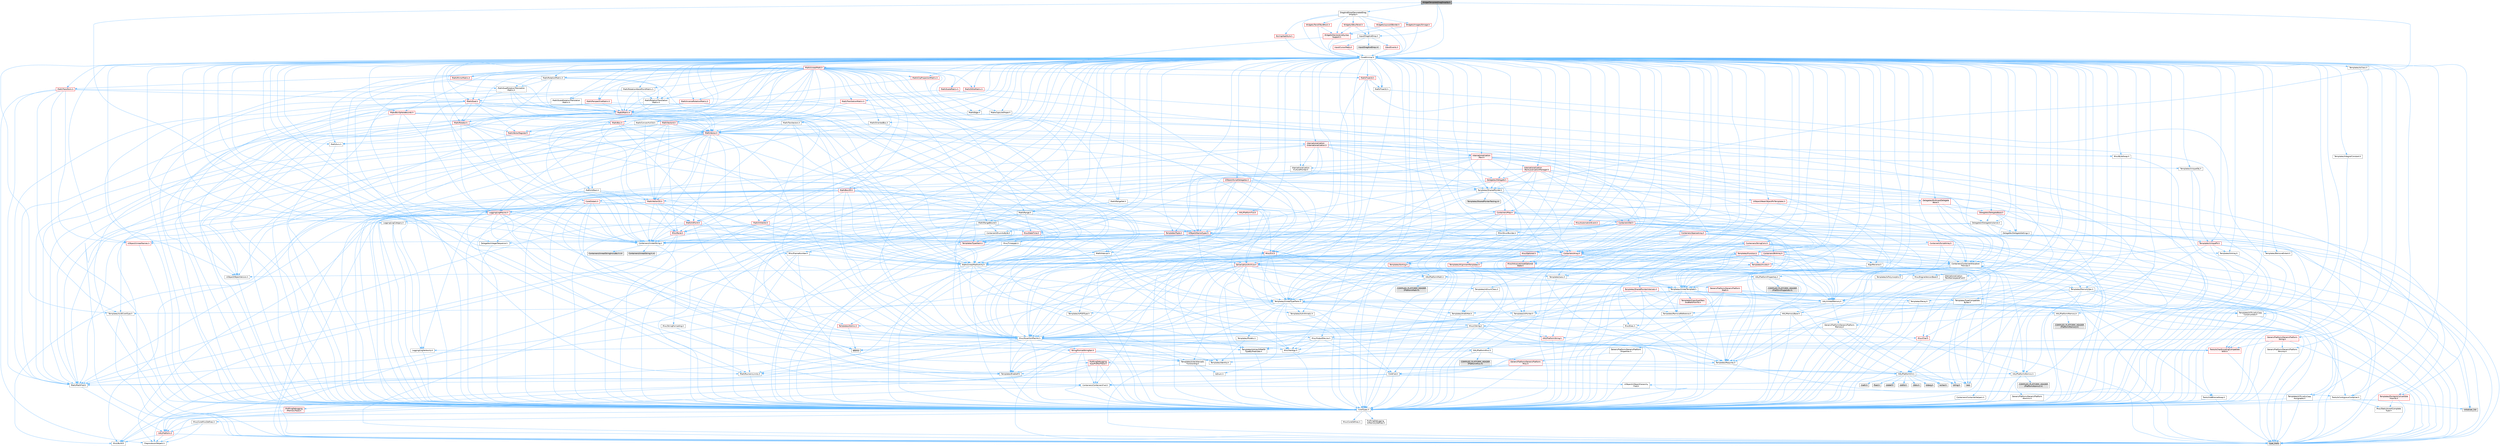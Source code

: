 digraph "WidgetTemplateDragDropOp.h"
{
 // INTERACTIVE_SVG=YES
 // LATEX_PDF_SIZE
  bgcolor="transparent";
  edge [fontname=Helvetica,fontsize=10,labelfontname=Helvetica,labelfontsize=10];
  node [fontname=Helvetica,fontsize=10,shape=box,height=0.2,width=0.4];
  Node1 [id="Node000001",label="WidgetTemplateDragDropOp.h",height=0.2,width=0.4,color="gray40", fillcolor="grey60", style="filled", fontcolor="black",tooltip=" "];
  Node1 -> Node2 [id="edge1_Node000001_Node000002",color="steelblue1",style="solid",tooltip=" "];
  Node2 [id="Node000002",label="Containers/UnrealString.h",height=0.2,width=0.4,color="grey40", fillcolor="white", style="filled",URL="$d5/dba/UnrealString_8h.html",tooltip=" "];
  Node2 -> Node3 [id="edge2_Node000002_Node000003",color="steelblue1",style="solid",tooltip=" "];
  Node3 [id="Node000003",label="Containers/UnrealStringIncludes.h.inl",height=0.2,width=0.4,color="grey60", fillcolor="#E0E0E0", style="filled",tooltip=" "];
  Node2 -> Node4 [id="edge3_Node000002_Node000004",color="steelblue1",style="solid",tooltip=" "];
  Node4 [id="Node000004",label="Containers/UnrealString.h.inl",height=0.2,width=0.4,color="grey60", fillcolor="#E0E0E0", style="filled",tooltip=" "];
  Node2 -> Node5 [id="edge4_Node000002_Node000005",color="steelblue1",style="solid",tooltip=" "];
  Node5 [id="Node000005",label="Misc/StringFormatArg.h",height=0.2,width=0.4,color="grey40", fillcolor="white", style="filled",URL="$d2/d16/StringFormatArg_8h.html",tooltip=" "];
  Node5 -> Node6 [id="edge5_Node000005_Node000006",color="steelblue1",style="solid",tooltip=" "];
  Node6 [id="Node000006",label="Containers/ContainersFwd.h",height=0.2,width=0.4,color="grey40", fillcolor="white", style="filled",URL="$d4/d0a/ContainersFwd_8h.html",tooltip=" "];
  Node6 -> Node7 [id="edge6_Node000006_Node000007",color="steelblue1",style="solid",tooltip=" "];
  Node7 [id="Node000007",label="HAL/Platform.h",height=0.2,width=0.4,color="red", fillcolor="#FFF0F0", style="filled",URL="$d9/dd0/Platform_8h.html",tooltip=" "];
  Node7 -> Node8 [id="edge7_Node000007_Node000008",color="steelblue1",style="solid",tooltip=" "];
  Node8 [id="Node000008",label="Misc/Build.h",height=0.2,width=0.4,color="grey40", fillcolor="white", style="filled",URL="$d3/dbb/Build_8h.html",tooltip=" "];
  Node7 -> Node10 [id="edge8_Node000007_Node000010",color="steelblue1",style="solid",tooltip=" "];
  Node10 [id="Node000010",label="type_traits",height=0.2,width=0.4,color="grey60", fillcolor="#E0E0E0", style="filled",tooltip=" "];
  Node7 -> Node11 [id="edge9_Node000007_Node000011",color="steelblue1",style="solid",tooltip=" "];
  Node11 [id="Node000011",label="PreprocessorHelpers.h",height=0.2,width=0.4,color="grey40", fillcolor="white", style="filled",URL="$db/ddb/PreprocessorHelpers_8h.html",tooltip=" "];
  Node6 -> Node17 [id="edge10_Node000006_Node000017",color="steelblue1",style="solid",tooltip=" "];
  Node17 [id="Node000017",label="CoreTypes.h",height=0.2,width=0.4,color="grey40", fillcolor="white", style="filled",URL="$dc/dec/CoreTypes_8h.html",tooltip=" "];
  Node17 -> Node7 [id="edge11_Node000017_Node000007",color="steelblue1",style="solid",tooltip=" "];
  Node17 -> Node18 [id="edge12_Node000017_Node000018",color="steelblue1",style="solid",tooltip=" "];
  Node18 [id="Node000018",label="ProfilingDebugging\l/UMemoryDefines.h",height=0.2,width=0.4,color="grey40", fillcolor="white", style="filled",URL="$d2/da2/UMemoryDefines_8h.html",tooltip=" "];
  Node17 -> Node19 [id="edge13_Node000017_Node000019",color="steelblue1",style="solid",tooltip=" "];
  Node19 [id="Node000019",label="Misc/CoreMiscDefines.h",height=0.2,width=0.4,color="grey40", fillcolor="white", style="filled",URL="$da/d38/CoreMiscDefines_8h.html",tooltip=" "];
  Node19 -> Node7 [id="edge14_Node000019_Node000007",color="steelblue1",style="solid",tooltip=" "];
  Node19 -> Node11 [id="edge15_Node000019_Node000011",color="steelblue1",style="solid",tooltip=" "];
  Node17 -> Node20 [id="edge16_Node000017_Node000020",color="steelblue1",style="solid",tooltip=" "];
  Node20 [id="Node000020",label="Misc/CoreDefines.h",height=0.2,width=0.4,color="grey40", fillcolor="white", style="filled",URL="$d3/dd2/CoreDefines_8h.html",tooltip=" "];
  Node6 -> Node21 [id="edge17_Node000006_Node000021",color="steelblue1",style="solid",tooltip=" "];
  Node21 [id="Node000021",label="Traits/IsContiguousContainer.h",height=0.2,width=0.4,color="grey40", fillcolor="white", style="filled",URL="$d5/d3c/IsContiguousContainer_8h.html",tooltip=" "];
  Node21 -> Node17 [id="edge18_Node000021_Node000017",color="steelblue1",style="solid",tooltip=" "];
  Node21 -> Node22 [id="edge19_Node000021_Node000022",color="steelblue1",style="solid",tooltip=" "];
  Node22 [id="Node000022",label="Misc/StaticAssertComplete\lType.h",height=0.2,width=0.4,color="grey40", fillcolor="white", style="filled",URL="$d5/d4e/StaticAssertCompleteType_8h.html",tooltip=" "];
  Node21 -> Node23 [id="edge20_Node000021_Node000023",color="steelblue1",style="solid",tooltip=" "];
  Node23 [id="Node000023",label="initializer_list",height=0.2,width=0.4,color="grey60", fillcolor="#E0E0E0", style="filled",tooltip=" "];
  Node1 -> Node24 [id="edge21_Node000001_Node000024",color="steelblue1",style="solid",tooltip=" "];
  Node24 [id="Node000024",label="CoreMinimal.h",height=0.2,width=0.4,color="grey40", fillcolor="white", style="filled",URL="$d7/d67/CoreMinimal_8h.html",tooltip=" "];
  Node24 -> Node17 [id="edge22_Node000024_Node000017",color="steelblue1",style="solid",tooltip=" "];
  Node24 -> Node25 [id="edge23_Node000024_Node000025",color="steelblue1",style="solid",tooltip=" "];
  Node25 [id="Node000025",label="CoreFwd.h",height=0.2,width=0.4,color="grey40", fillcolor="white", style="filled",URL="$d1/d1e/CoreFwd_8h.html",tooltip=" "];
  Node25 -> Node17 [id="edge24_Node000025_Node000017",color="steelblue1",style="solid",tooltip=" "];
  Node25 -> Node6 [id="edge25_Node000025_Node000006",color="steelblue1",style="solid",tooltip=" "];
  Node25 -> Node26 [id="edge26_Node000025_Node000026",color="steelblue1",style="solid",tooltip=" "];
  Node26 [id="Node000026",label="Math/MathFwd.h",height=0.2,width=0.4,color="grey40", fillcolor="white", style="filled",URL="$d2/d10/MathFwd_8h.html",tooltip=" "];
  Node26 -> Node7 [id="edge27_Node000026_Node000007",color="steelblue1",style="solid",tooltip=" "];
  Node25 -> Node27 [id="edge28_Node000025_Node000027",color="steelblue1",style="solid",tooltip=" "];
  Node27 [id="Node000027",label="UObject/UObjectHierarchy\lFwd.h",height=0.2,width=0.4,color="grey40", fillcolor="white", style="filled",URL="$d3/d13/UObjectHierarchyFwd_8h.html",tooltip=" "];
  Node24 -> Node27 [id="edge29_Node000024_Node000027",color="steelblue1",style="solid",tooltip=" "];
  Node24 -> Node6 [id="edge30_Node000024_Node000006",color="steelblue1",style="solid",tooltip=" "];
  Node24 -> Node28 [id="edge31_Node000024_Node000028",color="steelblue1",style="solid",tooltip=" "];
  Node28 [id="Node000028",label="Misc/VarArgs.h",height=0.2,width=0.4,color="grey40", fillcolor="white", style="filled",URL="$d5/d6f/VarArgs_8h.html",tooltip=" "];
  Node28 -> Node17 [id="edge32_Node000028_Node000017",color="steelblue1",style="solid",tooltip=" "];
  Node24 -> Node29 [id="edge33_Node000024_Node000029",color="steelblue1",style="solid",tooltip=" "];
  Node29 [id="Node000029",label="Logging/LogVerbosity.h",height=0.2,width=0.4,color="grey40", fillcolor="white", style="filled",URL="$d2/d8f/LogVerbosity_8h.html",tooltip=" "];
  Node29 -> Node17 [id="edge34_Node000029_Node000017",color="steelblue1",style="solid",tooltip=" "];
  Node24 -> Node30 [id="edge35_Node000024_Node000030",color="steelblue1",style="solid",tooltip=" "];
  Node30 [id="Node000030",label="Misc/OutputDevice.h",height=0.2,width=0.4,color="grey40", fillcolor="white", style="filled",URL="$d7/d32/OutputDevice_8h.html",tooltip=" "];
  Node30 -> Node25 [id="edge36_Node000030_Node000025",color="steelblue1",style="solid",tooltip=" "];
  Node30 -> Node17 [id="edge37_Node000030_Node000017",color="steelblue1",style="solid",tooltip=" "];
  Node30 -> Node29 [id="edge38_Node000030_Node000029",color="steelblue1",style="solid",tooltip=" "];
  Node30 -> Node28 [id="edge39_Node000030_Node000028",color="steelblue1",style="solid",tooltip=" "];
  Node30 -> Node31 [id="edge40_Node000030_Node000031",color="steelblue1",style="solid",tooltip=" "];
  Node31 [id="Node000031",label="Templates/IsArrayOrRefOf\lTypeByPredicate.h",height=0.2,width=0.4,color="grey40", fillcolor="white", style="filled",URL="$d6/da1/IsArrayOrRefOfTypeByPredicate_8h.html",tooltip=" "];
  Node31 -> Node17 [id="edge41_Node000031_Node000017",color="steelblue1",style="solid",tooltip=" "];
  Node30 -> Node32 [id="edge42_Node000030_Node000032",color="steelblue1",style="solid",tooltip=" "];
  Node32 [id="Node000032",label="Templates/IsValidVariadic\lFunctionArg.h",height=0.2,width=0.4,color="grey40", fillcolor="white", style="filled",URL="$d0/dc8/IsValidVariadicFunctionArg_8h.html",tooltip=" "];
  Node32 -> Node17 [id="edge43_Node000032_Node000017",color="steelblue1",style="solid",tooltip=" "];
  Node32 -> Node33 [id="edge44_Node000032_Node000033",color="steelblue1",style="solid",tooltip=" "];
  Node33 [id="Node000033",label="IsEnum.h",height=0.2,width=0.4,color="grey40", fillcolor="white", style="filled",URL="$d4/de5/IsEnum_8h.html",tooltip=" "];
  Node32 -> Node10 [id="edge45_Node000032_Node000010",color="steelblue1",style="solid",tooltip=" "];
  Node30 -> Node34 [id="edge46_Node000030_Node000034",color="steelblue1",style="solid",tooltip=" "];
  Node34 [id="Node000034",label="Traits/IsCharEncodingCompatible\lWith.h",height=0.2,width=0.4,color="red", fillcolor="#FFF0F0", style="filled",URL="$df/dd1/IsCharEncodingCompatibleWith_8h.html",tooltip=" "];
  Node34 -> Node10 [id="edge47_Node000034_Node000010",color="steelblue1",style="solid",tooltip=" "];
  Node24 -> Node36 [id="edge48_Node000024_Node000036",color="steelblue1",style="solid",tooltip=" "];
  Node36 [id="Node000036",label="HAL/PlatformCrt.h",height=0.2,width=0.4,color="grey40", fillcolor="white", style="filled",URL="$d8/d75/PlatformCrt_8h.html",tooltip=" "];
  Node36 -> Node37 [id="edge49_Node000036_Node000037",color="steelblue1",style="solid",tooltip=" "];
  Node37 [id="Node000037",label="new",height=0.2,width=0.4,color="grey60", fillcolor="#E0E0E0", style="filled",tooltip=" "];
  Node36 -> Node38 [id="edge50_Node000036_Node000038",color="steelblue1",style="solid",tooltip=" "];
  Node38 [id="Node000038",label="wchar.h",height=0.2,width=0.4,color="grey60", fillcolor="#E0E0E0", style="filled",tooltip=" "];
  Node36 -> Node39 [id="edge51_Node000036_Node000039",color="steelblue1",style="solid",tooltip=" "];
  Node39 [id="Node000039",label="stddef.h",height=0.2,width=0.4,color="grey60", fillcolor="#E0E0E0", style="filled",tooltip=" "];
  Node36 -> Node40 [id="edge52_Node000036_Node000040",color="steelblue1",style="solid",tooltip=" "];
  Node40 [id="Node000040",label="stdlib.h",height=0.2,width=0.4,color="grey60", fillcolor="#E0E0E0", style="filled",tooltip=" "];
  Node36 -> Node41 [id="edge53_Node000036_Node000041",color="steelblue1",style="solid",tooltip=" "];
  Node41 [id="Node000041",label="stdio.h",height=0.2,width=0.4,color="grey60", fillcolor="#E0E0E0", style="filled",tooltip=" "];
  Node36 -> Node42 [id="edge54_Node000036_Node000042",color="steelblue1",style="solid",tooltip=" "];
  Node42 [id="Node000042",label="stdarg.h",height=0.2,width=0.4,color="grey60", fillcolor="#E0E0E0", style="filled",tooltip=" "];
  Node36 -> Node43 [id="edge55_Node000036_Node000043",color="steelblue1",style="solid",tooltip=" "];
  Node43 [id="Node000043",label="math.h",height=0.2,width=0.4,color="grey60", fillcolor="#E0E0E0", style="filled",tooltip=" "];
  Node36 -> Node44 [id="edge56_Node000036_Node000044",color="steelblue1",style="solid",tooltip=" "];
  Node44 [id="Node000044",label="float.h",height=0.2,width=0.4,color="grey60", fillcolor="#E0E0E0", style="filled",tooltip=" "];
  Node36 -> Node45 [id="edge57_Node000036_Node000045",color="steelblue1",style="solid",tooltip=" "];
  Node45 [id="Node000045",label="string.h",height=0.2,width=0.4,color="grey60", fillcolor="#E0E0E0", style="filled",tooltip=" "];
  Node24 -> Node46 [id="edge58_Node000024_Node000046",color="steelblue1",style="solid",tooltip=" "];
  Node46 [id="Node000046",label="HAL/PlatformMisc.h",height=0.2,width=0.4,color="grey40", fillcolor="white", style="filled",URL="$d0/df5/PlatformMisc_8h.html",tooltip=" "];
  Node46 -> Node17 [id="edge59_Node000046_Node000017",color="steelblue1",style="solid",tooltip=" "];
  Node46 -> Node47 [id="edge60_Node000046_Node000047",color="steelblue1",style="solid",tooltip=" "];
  Node47 [id="Node000047",label="GenericPlatform/GenericPlatform\lMisc.h",height=0.2,width=0.4,color="red", fillcolor="#FFF0F0", style="filled",URL="$db/d9a/GenericPlatformMisc_8h.html",tooltip=" "];
  Node47 -> Node25 [id="edge61_Node000047_Node000025",color="steelblue1",style="solid",tooltip=" "];
  Node47 -> Node17 [id="edge62_Node000047_Node000017",color="steelblue1",style="solid",tooltip=" "];
  Node47 -> Node36 [id="edge63_Node000047_Node000036",color="steelblue1",style="solid",tooltip=" "];
  Node47 -> Node51 [id="edge64_Node000047_Node000051",color="steelblue1",style="solid",tooltip=" "];
  Node51 [id="Node000051",label="Math/NumericLimits.h",height=0.2,width=0.4,color="grey40", fillcolor="white", style="filled",URL="$df/d1b/NumericLimits_8h.html",tooltip=" "];
  Node51 -> Node17 [id="edge65_Node000051_Node000017",color="steelblue1",style="solid",tooltip=" "];
  Node46 -> Node56 [id="edge66_Node000046_Node000056",color="steelblue1",style="solid",tooltip=" "];
  Node56 [id="Node000056",label="COMPILED_PLATFORM_HEADER\l(PlatformMisc.h)",height=0.2,width=0.4,color="grey60", fillcolor="#E0E0E0", style="filled",tooltip=" "];
  Node46 -> Node57 [id="edge67_Node000046_Node000057",color="steelblue1",style="solid",tooltip=" "];
  Node57 [id="Node000057",label="ProfilingDebugging\l/CpuProfilerTrace.h",height=0.2,width=0.4,color="red", fillcolor="#FFF0F0", style="filled",URL="$da/dcb/CpuProfilerTrace_8h.html",tooltip=" "];
  Node57 -> Node17 [id="edge68_Node000057_Node000017",color="steelblue1",style="solid",tooltip=" "];
  Node57 -> Node6 [id="edge69_Node000057_Node000006",color="steelblue1",style="solid",tooltip=" "];
  Node57 -> Node58 [id="edge70_Node000057_Node000058",color="steelblue1",style="solid",tooltip=" "];
  Node58 [id="Node000058",label="HAL/PlatformAtomics.h",height=0.2,width=0.4,color="grey40", fillcolor="white", style="filled",URL="$d3/d36/PlatformAtomics_8h.html",tooltip=" "];
  Node58 -> Node17 [id="edge71_Node000058_Node000017",color="steelblue1",style="solid",tooltip=" "];
  Node58 -> Node59 [id="edge72_Node000058_Node000059",color="steelblue1",style="solid",tooltip=" "];
  Node59 [id="Node000059",label="GenericPlatform/GenericPlatform\lAtomics.h",height=0.2,width=0.4,color="grey40", fillcolor="white", style="filled",URL="$da/d72/GenericPlatformAtomics_8h.html",tooltip=" "];
  Node59 -> Node17 [id="edge73_Node000059_Node000017",color="steelblue1",style="solid",tooltip=" "];
  Node58 -> Node60 [id="edge74_Node000058_Node000060",color="steelblue1",style="solid",tooltip=" "];
  Node60 [id="Node000060",label="COMPILED_PLATFORM_HEADER\l(PlatformAtomics.h)",height=0.2,width=0.4,color="grey60", fillcolor="#E0E0E0", style="filled",tooltip=" "];
  Node57 -> Node11 [id="edge75_Node000057_Node000011",color="steelblue1",style="solid",tooltip=" "];
  Node57 -> Node8 [id="edge76_Node000057_Node000008",color="steelblue1",style="solid",tooltip=" "];
  Node24 -> Node65 [id="edge77_Node000024_Node000065",color="steelblue1",style="solid",tooltip=" "];
  Node65 [id="Node000065",label="Misc/AssertionMacros.h",height=0.2,width=0.4,color="grey40", fillcolor="white", style="filled",URL="$d0/dfa/AssertionMacros_8h.html",tooltip=" "];
  Node65 -> Node17 [id="edge78_Node000065_Node000017",color="steelblue1",style="solid",tooltip=" "];
  Node65 -> Node7 [id="edge79_Node000065_Node000007",color="steelblue1",style="solid",tooltip=" "];
  Node65 -> Node46 [id="edge80_Node000065_Node000046",color="steelblue1",style="solid",tooltip=" "];
  Node65 -> Node11 [id="edge81_Node000065_Node000011",color="steelblue1",style="solid",tooltip=" "];
  Node65 -> Node66 [id="edge82_Node000065_Node000066",color="steelblue1",style="solid",tooltip=" "];
  Node66 [id="Node000066",label="Templates/EnableIf.h",height=0.2,width=0.4,color="grey40", fillcolor="white", style="filled",URL="$d7/d60/EnableIf_8h.html",tooltip=" "];
  Node66 -> Node17 [id="edge83_Node000066_Node000017",color="steelblue1",style="solid",tooltip=" "];
  Node65 -> Node31 [id="edge84_Node000065_Node000031",color="steelblue1",style="solid",tooltip=" "];
  Node65 -> Node32 [id="edge85_Node000065_Node000032",color="steelblue1",style="solid",tooltip=" "];
  Node65 -> Node34 [id="edge86_Node000065_Node000034",color="steelblue1",style="solid",tooltip=" "];
  Node65 -> Node28 [id="edge87_Node000065_Node000028",color="steelblue1",style="solid",tooltip=" "];
  Node65 -> Node67 [id="edge88_Node000065_Node000067",color="steelblue1",style="solid",tooltip=" "];
  Node67 [id="Node000067",label="String/FormatStringSan.h",height=0.2,width=0.4,color="red", fillcolor="#FFF0F0", style="filled",URL="$d3/d8b/FormatStringSan_8h.html",tooltip=" "];
  Node67 -> Node10 [id="edge89_Node000067_Node000010",color="steelblue1",style="solid",tooltip=" "];
  Node67 -> Node17 [id="edge90_Node000067_Node000017",color="steelblue1",style="solid",tooltip=" "];
  Node67 -> Node68 [id="edge91_Node000067_Node000068",color="steelblue1",style="solid",tooltip=" "];
  Node68 [id="Node000068",label="Templates/Requires.h",height=0.2,width=0.4,color="grey40", fillcolor="white", style="filled",URL="$dc/d96/Requires_8h.html",tooltip=" "];
  Node68 -> Node66 [id="edge92_Node000068_Node000066",color="steelblue1",style="solid",tooltip=" "];
  Node68 -> Node10 [id="edge93_Node000068_Node000010",color="steelblue1",style="solid",tooltip=" "];
  Node67 -> Node69 [id="edge94_Node000067_Node000069",color="steelblue1",style="solid",tooltip=" "];
  Node69 [id="Node000069",label="Templates/Identity.h",height=0.2,width=0.4,color="grey40", fillcolor="white", style="filled",URL="$d0/dd5/Identity_8h.html",tooltip=" "];
  Node67 -> Node32 [id="edge95_Node000067_Node000032",color="steelblue1",style="solid",tooltip=" "];
  Node67 -> Node6 [id="edge96_Node000067_Node000006",color="steelblue1",style="solid",tooltip=" "];
  Node65 -> Node73 [id="edge97_Node000065_Node000073",color="steelblue1",style="solid",tooltip=" "];
  Node73 [id="Node000073",label="atomic",height=0.2,width=0.4,color="grey60", fillcolor="#E0E0E0", style="filled",tooltip=" "];
  Node24 -> Node74 [id="edge98_Node000024_Node000074",color="steelblue1",style="solid",tooltip=" "];
  Node74 [id="Node000074",label="Templates/IsPointer.h",height=0.2,width=0.4,color="grey40", fillcolor="white", style="filled",URL="$d7/d05/IsPointer_8h.html",tooltip=" "];
  Node74 -> Node17 [id="edge99_Node000074_Node000017",color="steelblue1",style="solid",tooltip=" "];
  Node24 -> Node75 [id="edge100_Node000024_Node000075",color="steelblue1",style="solid",tooltip=" "];
  Node75 [id="Node000075",label="HAL/PlatformMemory.h",height=0.2,width=0.4,color="grey40", fillcolor="white", style="filled",URL="$de/d68/PlatformMemory_8h.html",tooltip=" "];
  Node75 -> Node17 [id="edge101_Node000075_Node000017",color="steelblue1",style="solid",tooltip=" "];
  Node75 -> Node76 [id="edge102_Node000075_Node000076",color="steelblue1",style="solid",tooltip=" "];
  Node76 [id="Node000076",label="GenericPlatform/GenericPlatform\lMemory.h",height=0.2,width=0.4,color="grey40", fillcolor="white", style="filled",URL="$dd/d22/GenericPlatformMemory_8h.html",tooltip=" "];
  Node76 -> Node25 [id="edge103_Node000076_Node000025",color="steelblue1",style="solid",tooltip=" "];
  Node76 -> Node17 [id="edge104_Node000076_Node000017",color="steelblue1",style="solid",tooltip=" "];
  Node76 -> Node77 [id="edge105_Node000076_Node000077",color="steelblue1",style="solid",tooltip=" "];
  Node77 [id="Node000077",label="HAL/PlatformString.h",height=0.2,width=0.4,color="red", fillcolor="#FFF0F0", style="filled",URL="$db/db5/PlatformString_8h.html",tooltip=" "];
  Node77 -> Node17 [id="edge106_Node000077_Node000017",color="steelblue1",style="solid",tooltip=" "];
  Node76 -> Node45 [id="edge107_Node000076_Node000045",color="steelblue1",style="solid",tooltip=" "];
  Node76 -> Node38 [id="edge108_Node000076_Node000038",color="steelblue1",style="solid",tooltip=" "];
  Node75 -> Node79 [id="edge109_Node000075_Node000079",color="steelblue1",style="solid",tooltip=" "];
  Node79 [id="Node000079",label="COMPILED_PLATFORM_HEADER\l(PlatformMemory.h)",height=0.2,width=0.4,color="grey60", fillcolor="#E0E0E0", style="filled",tooltip=" "];
  Node24 -> Node58 [id="edge110_Node000024_Node000058",color="steelblue1",style="solid",tooltip=" "];
  Node24 -> Node80 [id="edge111_Node000024_Node000080",color="steelblue1",style="solid",tooltip=" "];
  Node80 [id="Node000080",label="Misc/Exec.h",height=0.2,width=0.4,color="grey40", fillcolor="white", style="filled",URL="$de/ddb/Exec_8h.html",tooltip=" "];
  Node80 -> Node17 [id="edge112_Node000080_Node000017",color="steelblue1",style="solid",tooltip=" "];
  Node80 -> Node65 [id="edge113_Node000080_Node000065",color="steelblue1",style="solid",tooltip=" "];
  Node24 -> Node81 [id="edge114_Node000024_Node000081",color="steelblue1",style="solid",tooltip=" "];
  Node81 [id="Node000081",label="HAL/MemoryBase.h",height=0.2,width=0.4,color="grey40", fillcolor="white", style="filled",URL="$d6/d9f/MemoryBase_8h.html",tooltip=" "];
  Node81 -> Node17 [id="edge115_Node000081_Node000017",color="steelblue1",style="solid",tooltip=" "];
  Node81 -> Node58 [id="edge116_Node000081_Node000058",color="steelblue1",style="solid",tooltip=" "];
  Node81 -> Node36 [id="edge117_Node000081_Node000036",color="steelblue1",style="solid",tooltip=" "];
  Node81 -> Node80 [id="edge118_Node000081_Node000080",color="steelblue1",style="solid",tooltip=" "];
  Node81 -> Node30 [id="edge119_Node000081_Node000030",color="steelblue1",style="solid",tooltip=" "];
  Node81 -> Node82 [id="edge120_Node000081_Node000082",color="steelblue1",style="solid",tooltip=" "];
  Node82 [id="Node000082",label="Templates/Atomic.h",height=0.2,width=0.4,color="red", fillcolor="#FFF0F0", style="filled",URL="$d3/d91/Atomic_8h.html",tooltip=" "];
  Node82 -> Node73 [id="edge121_Node000082_Node000073",color="steelblue1",style="solid",tooltip=" "];
  Node24 -> Node91 [id="edge122_Node000024_Node000091",color="steelblue1",style="solid",tooltip=" "];
  Node91 [id="Node000091",label="HAL/UnrealMemory.h",height=0.2,width=0.4,color="grey40", fillcolor="white", style="filled",URL="$d9/d96/UnrealMemory_8h.html",tooltip=" "];
  Node91 -> Node17 [id="edge123_Node000091_Node000017",color="steelblue1",style="solid",tooltip=" "];
  Node91 -> Node76 [id="edge124_Node000091_Node000076",color="steelblue1",style="solid",tooltip=" "];
  Node91 -> Node81 [id="edge125_Node000091_Node000081",color="steelblue1",style="solid",tooltip=" "];
  Node91 -> Node75 [id="edge126_Node000091_Node000075",color="steelblue1",style="solid",tooltip=" "];
  Node91 -> Node92 [id="edge127_Node000091_Node000092",color="steelblue1",style="solid",tooltip=" "];
  Node92 [id="Node000092",label="ProfilingDebugging\l/MemoryTrace.h",height=0.2,width=0.4,color="red", fillcolor="#FFF0F0", style="filled",URL="$da/dd7/MemoryTrace_8h.html",tooltip=" "];
  Node92 -> Node7 [id="edge128_Node000092_Node000007",color="steelblue1",style="solid",tooltip=" "];
  Node91 -> Node74 [id="edge129_Node000091_Node000074",color="steelblue1",style="solid",tooltip=" "];
  Node24 -> Node93 [id="edge130_Node000024_Node000093",color="steelblue1",style="solid",tooltip=" "];
  Node93 [id="Node000093",label="Templates/IsArithmetic.h",height=0.2,width=0.4,color="grey40", fillcolor="white", style="filled",URL="$d2/d5d/IsArithmetic_8h.html",tooltip=" "];
  Node93 -> Node17 [id="edge131_Node000093_Node000017",color="steelblue1",style="solid",tooltip=" "];
  Node24 -> Node87 [id="edge132_Node000024_Node000087",color="steelblue1",style="solid",tooltip=" "];
  Node87 [id="Node000087",label="Templates/AndOrNot.h",height=0.2,width=0.4,color="grey40", fillcolor="white", style="filled",URL="$db/d0a/AndOrNot_8h.html",tooltip=" "];
  Node87 -> Node17 [id="edge133_Node000087_Node000017",color="steelblue1",style="solid",tooltip=" "];
  Node24 -> Node94 [id="edge134_Node000024_Node000094",color="steelblue1",style="solid",tooltip=" "];
  Node94 [id="Node000094",label="Templates/IsPODType.h",height=0.2,width=0.4,color="grey40", fillcolor="white", style="filled",URL="$d7/db1/IsPODType_8h.html",tooltip=" "];
  Node94 -> Node17 [id="edge135_Node000094_Node000017",color="steelblue1",style="solid",tooltip=" "];
  Node24 -> Node95 [id="edge136_Node000024_Node000095",color="steelblue1",style="solid",tooltip=" "];
  Node95 [id="Node000095",label="Templates/IsUECoreType.h",height=0.2,width=0.4,color="grey40", fillcolor="white", style="filled",URL="$d1/db8/IsUECoreType_8h.html",tooltip=" "];
  Node95 -> Node17 [id="edge137_Node000095_Node000017",color="steelblue1",style="solid",tooltip=" "];
  Node95 -> Node10 [id="edge138_Node000095_Node000010",color="steelblue1",style="solid",tooltip=" "];
  Node24 -> Node88 [id="edge139_Node000024_Node000088",color="steelblue1",style="solid",tooltip=" "];
  Node88 [id="Node000088",label="Templates/IsTriviallyCopy\lConstructible.h",height=0.2,width=0.4,color="grey40", fillcolor="white", style="filled",URL="$d3/d78/IsTriviallyCopyConstructible_8h.html",tooltip=" "];
  Node88 -> Node17 [id="edge140_Node000088_Node000017",color="steelblue1",style="solid",tooltip=" "];
  Node88 -> Node10 [id="edge141_Node000088_Node000010",color="steelblue1",style="solid",tooltip=" "];
  Node24 -> Node96 [id="edge142_Node000024_Node000096",color="steelblue1",style="solid",tooltip=" "];
  Node96 [id="Node000096",label="Templates/UnrealTypeTraits.h",height=0.2,width=0.4,color="grey40", fillcolor="white", style="filled",URL="$d2/d2d/UnrealTypeTraits_8h.html",tooltip=" "];
  Node96 -> Node17 [id="edge143_Node000096_Node000017",color="steelblue1",style="solid",tooltip=" "];
  Node96 -> Node74 [id="edge144_Node000096_Node000074",color="steelblue1",style="solid",tooltip=" "];
  Node96 -> Node65 [id="edge145_Node000096_Node000065",color="steelblue1",style="solid",tooltip=" "];
  Node96 -> Node87 [id="edge146_Node000096_Node000087",color="steelblue1",style="solid",tooltip=" "];
  Node96 -> Node66 [id="edge147_Node000096_Node000066",color="steelblue1",style="solid",tooltip=" "];
  Node96 -> Node93 [id="edge148_Node000096_Node000093",color="steelblue1",style="solid",tooltip=" "];
  Node96 -> Node33 [id="edge149_Node000096_Node000033",color="steelblue1",style="solid",tooltip=" "];
  Node96 -> Node97 [id="edge150_Node000096_Node000097",color="steelblue1",style="solid",tooltip=" "];
  Node97 [id="Node000097",label="Templates/Models.h",height=0.2,width=0.4,color="grey40", fillcolor="white", style="filled",URL="$d3/d0c/Models_8h.html",tooltip=" "];
  Node97 -> Node69 [id="edge151_Node000097_Node000069",color="steelblue1",style="solid",tooltip=" "];
  Node96 -> Node94 [id="edge152_Node000096_Node000094",color="steelblue1",style="solid",tooltip=" "];
  Node96 -> Node95 [id="edge153_Node000096_Node000095",color="steelblue1",style="solid",tooltip=" "];
  Node96 -> Node88 [id="edge154_Node000096_Node000088",color="steelblue1",style="solid",tooltip=" "];
  Node24 -> Node66 [id="edge155_Node000024_Node000066",color="steelblue1",style="solid",tooltip=" "];
  Node24 -> Node98 [id="edge156_Node000024_Node000098",color="steelblue1",style="solid",tooltip=" "];
  Node98 [id="Node000098",label="Templates/RemoveReference.h",height=0.2,width=0.4,color="grey40", fillcolor="white", style="filled",URL="$da/dbe/RemoveReference_8h.html",tooltip=" "];
  Node98 -> Node17 [id="edge157_Node000098_Node000017",color="steelblue1",style="solid",tooltip=" "];
  Node24 -> Node99 [id="edge158_Node000024_Node000099",color="steelblue1",style="solid",tooltip=" "];
  Node99 [id="Node000099",label="Templates/IntegralConstant.h",height=0.2,width=0.4,color="grey40", fillcolor="white", style="filled",URL="$db/d1b/IntegralConstant_8h.html",tooltip=" "];
  Node99 -> Node17 [id="edge159_Node000099_Node000017",color="steelblue1",style="solid",tooltip=" "];
  Node24 -> Node100 [id="edge160_Node000024_Node000100",color="steelblue1",style="solid",tooltip=" "];
  Node100 [id="Node000100",label="Templates/IsClass.h",height=0.2,width=0.4,color="grey40", fillcolor="white", style="filled",URL="$db/dcb/IsClass_8h.html",tooltip=" "];
  Node100 -> Node17 [id="edge161_Node000100_Node000017",color="steelblue1",style="solid",tooltip=" "];
  Node24 -> Node101 [id="edge162_Node000024_Node000101",color="steelblue1",style="solid",tooltip=" "];
  Node101 [id="Node000101",label="Templates/TypeCompatible\lBytes.h",height=0.2,width=0.4,color="grey40", fillcolor="white", style="filled",URL="$df/d0a/TypeCompatibleBytes_8h.html",tooltip=" "];
  Node101 -> Node17 [id="edge163_Node000101_Node000017",color="steelblue1",style="solid",tooltip=" "];
  Node101 -> Node45 [id="edge164_Node000101_Node000045",color="steelblue1",style="solid",tooltip=" "];
  Node101 -> Node37 [id="edge165_Node000101_Node000037",color="steelblue1",style="solid",tooltip=" "];
  Node101 -> Node10 [id="edge166_Node000101_Node000010",color="steelblue1",style="solid",tooltip=" "];
  Node24 -> Node21 [id="edge167_Node000024_Node000021",color="steelblue1",style="solid",tooltip=" "];
  Node24 -> Node102 [id="edge168_Node000024_Node000102",color="steelblue1",style="solid",tooltip=" "];
  Node102 [id="Node000102",label="Templates/UnrealTemplate.h",height=0.2,width=0.4,color="grey40", fillcolor="white", style="filled",URL="$d4/d24/UnrealTemplate_8h.html",tooltip=" "];
  Node102 -> Node17 [id="edge169_Node000102_Node000017",color="steelblue1",style="solid",tooltip=" "];
  Node102 -> Node74 [id="edge170_Node000102_Node000074",color="steelblue1",style="solid",tooltip=" "];
  Node102 -> Node91 [id="edge171_Node000102_Node000091",color="steelblue1",style="solid",tooltip=" "];
  Node102 -> Node103 [id="edge172_Node000102_Node000103",color="steelblue1",style="solid",tooltip=" "];
  Node103 [id="Node000103",label="Templates/CopyQualifiers\lAndRefsFromTo.h",height=0.2,width=0.4,color="red", fillcolor="#FFF0F0", style="filled",URL="$d3/db3/CopyQualifiersAndRefsFromTo_8h.html",tooltip=" "];
  Node102 -> Node96 [id="edge173_Node000102_Node000096",color="steelblue1",style="solid",tooltip=" "];
  Node102 -> Node98 [id="edge174_Node000102_Node000098",color="steelblue1",style="solid",tooltip=" "];
  Node102 -> Node68 [id="edge175_Node000102_Node000068",color="steelblue1",style="solid",tooltip=" "];
  Node102 -> Node101 [id="edge176_Node000102_Node000101",color="steelblue1",style="solid",tooltip=" "];
  Node102 -> Node69 [id="edge177_Node000102_Node000069",color="steelblue1",style="solid",tooltip=" "];
  Node102 -> Node21 [id="edge178_Node000102_Node000021",color="steelblue1",style="solid",tooltip=" "];
  Node102 -> Node105 [id="edge179_Node000102_Node000105",color="steelblue1",style="solid",tooltip=" "];
  Node105 [id="Node000105",label="Traits/UseBitwiseSwap.h",height=0.2,width=0.4,color="grey40", fillcolor="white", style="filled",URL="$db/df3/UseBitwiseSwap_8h.html",tooltip=" "];
  Node105 -> Node17 [id="edge180_Node000105_Node000017",color="steelblue1",style="solid",tooltip=" "];
  Node105 -> Node10 [id="edge181_Node000105_Node000010",color="steelblue1",style="solid",tooltip=" "];
  Node102 -> Node10 [id="edge182_Node000102_Node000010",color="steelblue1",style="solid",tooltip=" "];
  Node24 -> Node51 [id="edge183_Node000024_Node000051",color="steelblue1",style="solid",tooltip=" "];
  Node24 -> Node106 [id="edge184_Node000024_Node000106",color="steelblue1",style="solid",tooltip=" "];
  Node106 [id="Node000106",label="HAL/PlatformMath.h",height=0.2,width=0.4,color="grey40", fillcolor="white", style="filled",URL="$dc/d53/PlatformMath_8h.html",tooltip=" "];
  Node106 -> Node17 [id="edge185_Node000106_Node000017",color="steelblue1",style="solid",tooltip=" "];
  Node106 -> Node107 [id="edge186_Node000106_Node000107",color="steelblue1",style="solid",tooltip=" "];
  Node107 [id="Node000107",label="GenericPlatform/GenericPlatform\lMath.h",height=0.2,width=0.4,color="red", fillcolor="#FFF0F0", style="filled",URL="$d5/d79/GenericPlatformMath_8h.html",tooltip=" "];
  Node107 -> Node17 [id="edge187_Node000107_Node000017",color="steelblue1",style="solid",tooltip=" "];
  Node107 -> Node6 [id="edge188_Node000107_Node000006",color="steelblue1",style="solid",tooltip=" "];
  Node107 -> Node36 [id="edge189_Node000107_Node000036",color="steelblue1",style="solid",tooltip=" "];
  Node107 -> Node87 [id="edge190_Node000107_Node000087",color="steelblue1",style="solid",tooltip=" "];
  Node107 -> Node108 [id="edge191_Node000107_Node000108",color="steelblue1",style="solid",tooltip=" "];
  Node108 [id="Node000108",label="Templates/Decay.h",height=0.2,width=0.4,color="grey40", fillcolor="white", style="filled",URL="$dd/d0f/Decay_8h.html",tooltip=" "];
  Node108 -> Node17 [id="edge192_Node000108_Node000017",color="steelblue1",style="solid",tooltip=" "];
  Node108 -> Node98 [id="edge193_Node000108_Node000098",color="steelblue1",style="solid",tooltip=" "];
  Node108 -> Node10 [id="edge194_Node000108_Node000010",color="steelblue1",style="solid",tooltip=" "];
  Node107 -> Node96 [id="edge195_Node000107_Node000096",color="steelblue1",style="solid",tooltip=" "];
  Node107 -> Node68 [id="edge196_Node000107_Node000068",color="steelblue1",style="solid",tooltip=" "];
  Node107 -> Node101 [id="edge197_Node000107_Node000101",color="steelblue1",style="solid",tooltip=" "];
  Node107 -> Node10 [id="edge198_Node000107_Node000010",color="steelblue1",style="solid",tooltip=" "];
  Node106 -> Node113 [id="edge199_Node000106_Node000113",color="steelblue1",style="solid",tooltip=" "];
  Node113 [id="Node000113",label="COMPILED_PLATFORM_HEADER\l(PlatformMath.h)",height=0.2,width=0.4,color="grey60", fillcolor="#E0E0E0", style="filled",tooltip=" "];
  Node24 -> Node89 [id="edge200_Node000024_Node000089",color="steelblue1",style="solid",tooltip=" "];
  Node89 [id="Node000089",label="Templates/IsTriviallyCopy\lAssignable.h",height=0.2,width=0.4,color="grey40", fillcolor="white", style="filled",URL="$d2/df2/IsTriviallyCopyAssignable_8h.html",tooltip=" "];
  Node89 -> Node17 [id="edge201_Node000089_Node000017",color="steelblue1",style="solid",tooltip=" "];
  Node89 -> Node10 [id="edge202_Node000089_Node000010",color="steelblue1",style="solid",tooltip=" "];
  Node24 -> Node114 [id="edge203_Node000024_Node000114",color="steelblue1",style="solid",tooltip=" "];
  Node114 [id="Node000114",label="Templates/MemoryOps.h",height=0.2,width=0.4,color="grey40", fillcolor="white", style="filled",URL="$db/dea/MemoryOps_8h.html",tooltip=" "];
  Node114 -> Node17 [id="edge204_Node000114_Node000017",color="steelblue1",style="solid",tooltip=" "];
  Node114 -> Node91 [id="edge205_Node000114_Node000091",color="steelblue1",style="solid",tooltip=" "];
  Node114 -> Node89 [id="edge206_Node000114_Node000089",color="steelblue1",style="solid",tooltip=" "];
  Node114 -> Node88 [id="edge207_Node000114_Node000088",color="steelblue1",style="solid",tooltip=" "];
  Node114 -> Node68 [id="edge208_Node000114_Node000068",color="steelblue1",style="solid",tooltip=" "];
  Node114 -> Node96 [id="edge209_Node000114_Node000096",color="steelblue1",style="solid",tooltip=" "];
  Node114 -> Node105 [id="edge210_Node000114_Node000105",color="steelblue1",style="solid",tooltip=" "];
  Node114 -> Node37 [id="edge211_Node000114_Node000037",color="steelblue1",style="solid",tooltip=" "];
  Node114 -> Node10 [id="edge212_Node000114_Node000010",color="steelblue1",style="solid",tooltip=" "];
  Node24 -> Node115 [id="edge213_Node000024_Node000115",color="steelblue1",style="solid",tooltip=" "];
  Node115 [id="Node000115",label="Containers/ContainerAllocation\lPolicies.h",height=0.2,width=0.4,color="grey40", fillcolor="white", style="filled",URL="$d7/dff/ContainerAllocationPolicies_8h.html",tooltip=" "];
  Node115 -> Node17 [id="edge214_Node000115_Node000017",color="steelblue1",style="solid",tooltip=" "];
  Node115 -> Node116 [id="edge215_Node000115_Node000116",color="steelblue1",style="solid",tooltip=" "];
  Node116 [id="Node000116",label="Containers/ContainerHelpers.h",height=0.2,width=0.4,color="grey40", fillcolor="white", style="filled",URL="$d7/d33/ContainerHelpers_8h.html",tooltip=" "];
  Node116 -> Node17 [id="edge216_Node000116_Node000017",color="steelblue1",style="solid",tooltip=" "];
  Node115 -> Node115 [id="edge217_Node000115_Node000115",color="steelblue1",style="solid",tooltip=" "];
  Node115 -> Node106 [id="edge218_Node000115_Node000106",color="steelblue1",style="solid",tooltip=" "];
  Node115 -> Node91 [id="edge219_Node000115_Node000091",color="steelblue1",style="solid",tooltip=" "];
  Node115 -> Node51 [id="edge220_Node000115_Node000051",color="steelblue1",style="solid",tooltip=" "];
  Node115 -> Node65 [id="edge221_Node000115_Node000065",color="steelblue1",style="solid",tooltip=" "];
  Node115 -> Node117 [id="edge222_Node000115_Node000117",color="steelblue1",style="solid",tooltip=" "];
  Node117 [id="Node000117",label="Templates/IsPolymorphic.h",height=0.2,width=0.4,color="grey40", fillcolor="white", style="filled",URL="$dc/d20/IsPolymorphic_8h.html",tooltip=" "];
  Node115 -> Node114 [id="edge223_Node000115_Node000114",color="steelblue1",style="solid",tooltip=" "];
  Node115 -> Node101 [id="edge224_Node000115_Node000101",color="steelblue1",style="solid",tooltip=" "];
  Node115 -> Node10 [id="edge225_Node000115_Node000010",color="steelblue1",style="solid",tooltip=" "];
  Node24 -> Node118 [id="edge226_Node000024_Node000118",color="steelblue1",style="solid",tooltip=" "];
  Node118 [id="Node000118",label="Templates/IsEnumClass.h",height=0.2,width=0.4,color="grey40", fillcolor="white", style="filled",URL="$d7/d15/IsEnumClass_8h.html",tooltip=" "];
  Node118 -> Node17 [id="edge227_Node000118_Node000017",color="steelblue1",style="solid",tooltip=" "];
  Node118 -> Node87 [id="edge228_Node000118_Node000087",color="steelblue1",style="solid",tooltip=" "];
  Node24 -> Node119 [id="edge229_Node000024_Node000119",color="steelblue1",style="solid",tooltip=" "];
  Node119 [id="Node000119",label="HAL/PlatformProperties.h",height=0.2,width=0.4,color="grey40", fillcolor="white", style="filled",URL="$d9/db0/PlatformProperties_8h.html",tooltip=" "];
  Node119 -> Node17 [id="edge230_Node000119_Node000017",color="steelblue1",style="solid",tooltip=" "];
  Node119 -> Node120 [id="edge231_Node000119_Node000120",color="steelblue1",style="solid",tooltip=" "];
  Node120 [id="Node000120",label="GenericPlatform/GenericPlatform\lProperties.h",height=0.2,width=0.4,color="grey40", fillcolor="white", style="filled",URL="$d2/dcd/GenericPlatformProperties_8h.html",tooltip=" "];
  Node120 -> Node17 [id="edge232_Node000120_Node000017",color="steelblue1",style="solid",tooltip=" "];
  Node120 -> Node47 [id="edge233_Node000120_Node000047",color="steelblue1",style="solid",tooltip=" "];
  Node119 -> Node121 [id="edge234_Node000119_Node000121",color="steelblue1",style="solid",tooltip=" "];
  Node121 [id="Node000121",label="COMPILED_PLATFORM_HEADER\l(PlatformProperties.h)",height=0.2,width=0.4,color="grey60", fillcolor="#E0E0E0", style="filled",tooltip=" "];
  Node24 -> Node122 [id="edge235_Node000024_Node000122",color="steelblue1",style="solid",tooltip=" "];
  Node122 [id="Node000122",label="Misc/EngineVersionBase.h",height=0.2,width=0.4,color="grey40", fillcolor="white", style="filled",URL="$d5/d2b/EngineVersionBase_8h.html",tooltip=" "];
  Node122 -> Node17 [id="edge236_Node000122_Node000017",color="steelblue1",style="solid",tooltip=" "];
  Node24 -> Node123 [id="edge237_Node000024_Node000123",color="steelblue1",style="solid",tooltip=" "];
  Node123 [id="Node000123",label="Internationalization\l/TextNamespaceFwd.h",height=0.2,width=0.4,color="grey40", fillcolor="white", style="filled",URL="$d8/d97/TextNamespaceFwd_8h.html",tooltip=" "];
  Node123 -> Node17 [id="edge238_Node000123_Node000017",color="steelblue1",style="solid",tooltip=" "];
  Node24 -> Node124 [id="edge239_Node000024_Node000124",color="steelblue1",style="solid",tooltip=" "];
  Node124 [id="Node000124",label="Serialization/Archive.h",height=0.2,width=0.4,color="red", fillcolor="#FFF0F0", style="filled",URL="$d7/d3b/Archive_8h.html",tooltip=" "];
  Node124 -> Node25 [id="edge240_Node000124_Node000025",color="steelblue1",style="solid",tooltip=" "];
  Node124 -> Node17 [id="edge241_Node000124_Node000017",color="steelblue1",style="solid",tooltip=" "];
  Node124 -> Node119 [id="edge242_Node000124_Node000119",color="steelblue1",style="solid",tooltip=" "];
  Node124 -> Node123 [id="edge243_Node000124_Node000123",color="steelblue1",style="solid",tooltip=" "];
  Node124 -> Node26 [id="edge244_Node000124_Node000026",color="steelblue1",style="solid",tooltip=" "];
  Node124 -> Node65 [id="edge245_Node000124_Node000065",color="steelblue1",style="solid",tooltip=" "];
  Node124 -> Node8 [id="edge246_Node000124_Node000008",color="steelblue1",style="solid",tooltip=" "];
  Node124 -> Node122 [id="edge247_Node000124_Node000122",color="steelblue1",style="solid",tooltip=" "];
  Node124 -> Node28 [id="edge248_Node000124_Node000028",color="steelblue1",style="solid",tooltip=" "];
  Node124 -> Node66 [id="edge249_Node000124_Node000066",color="steelblue1",style="solid",tooltip=" "];
  Node124 -> Node31 [id="edge250_Node000124_Node000031",color="steelblue1",style="solid",tooltip=" "];
  Node124 -> Node118 [id="edge251_Node000124_Node000118",color="steelblue1",style="solid",tooltip=" "];
  Node124 -> Node32 [id="edge252_Node000124_Node000032",color="steelblue1",style="solid",tooltip=" "];
  Node124 -> Node102 [id="edge253_Node000124_Node000102",color="steelblue1",style="solid",tooltip=" "];
  Node124 -> Node34 [id="edge254_Node000124_Node000034",color="steelblue1",style="solid",tooltip=" "];
  Node124 -> Node127 [id="edge255_Node000124_Node000127",color="steelblue1",style="solid",tooltip=" "];
  Node127 [id="Node000127",label="UObject/ObjectVersion.h",height=0.2,width=0.4,color="grey40", fillcolor="white", style="filled",URL="$da/d63/ObjectVersion_8h.html",tooltip=" "];
  Node127 -> Node17 [id="edge256_Node000127_Node000017",color="steelblue1",style="solid",tooltip=" "];
  Node24 -> Node128 [id="edge257_Node000024_Node000128",color="steelblue1",style="solid",tooltip=" "];
  Node128 [id="Node000128",label="Templates/Less.h",height=0.2,width=0.4,color="grey40", fillcolor="white", style="filled",URL="$de/dc8/Less_8h.html",tooltip=" "];
  Node128 -> Node17 [id="edge258_Node000128_Node000017",color="steelblue1",style="solid",tooltip=" "];
  Node128 -> Node102 [id="edge259_Node000128_Node000102",color="steelblue1",style="solid",tooltip=" "];
  Node24 -> Node129 [id="edge260_Node000024_Node000129",color="steelblue1",style="solid",tooltip=" "];
  Node129 [id="Node000129",label="Templates/Sorting.h",height=0.2,width=0.4,color="red", fillcolor="#FFF0F0", style="filled",URL="$d3/d9e/Sorting_8h.html",tooltip=" "];
  Node129 -> Node17 [id="edge261_Node000129_Node000017",color="steelblue1",style="solid",tooltip=" "];
  Node129 -> Node106 [id="edge262_Node000129_Node000106",color="steelblue1",style="solid",tooltip=" "];
  Node129 -> Node128 [id="edge263_Node000129_Node000128",color="steelblue1",style="solid",tooltip=" "];
  Node24 -> Node140 [id="edge264_Node000024_Node000140",color="steelblue1",style="solid",tooltip=" "];
  Node140 [id="Node000140",label="Misc/Char.h",height=0.2,width=0.4,color="red", fillcolor="#FFF0F0", style="filled",URL="$d0/d58/Char_8h.html",tooltip=" "];
  Node140 -> Node17 [id="edge265_Node000140_Node000017",color="steelblue1",style="solid",tooltip=" "];
  Node140 -> Node10 [id="edge266_Node000140_Node000010",color="steelblue1",style="solid",tooltip=" "];
  Node24 -> Node143 [id="edge267_Node000024_Node000143",color="steelblue1",style="solid",tooltip=" "];
  Node143 [id="Node000143",label="GenericPlatform/GenericPlatform\lStricmp.h",height=0.2,width=0.4,color="grey40", fillcolor="white", style="filled",URL="$d2/d86/GenericPlatformStricmp_8h.html",tooltip=" "];
  Node143 -> Node17 [id="edge268_Node000143_Node000017",color="steelblue1",style="solid",tooltip=" "];
  Node24 -> Node144 [id="edge269_Node000024_Node000144",color="steelblue1",style="solid",tooltip=" "];
  Node144 [id="Node000144",label="GenericPlatform/GenericPlatform\lString.h",height=0.2,width=0.4,color="red", fillcolor="#FFF0F0", style="filled",URL="$dd/d20/GenericPlatformString_8h.html",tooltip=" "];
  Node144 -> Node17 [id="edge270_Node000144_Node000017",color="steelblue1",style="solid",tooltip=" "];
  Node144 -> Node143 [id="edge271_Node000144_Node000143",color="steelblue1",style="solid",tooltip=" "];
  Node144 -> Node66 [id="edge272_Node000144_Node000066",color="steelblue1",style="solid",tooltip=" "];
  Node144 -> Node34 [id="edge273_Node000144_Node000034",color="steelblue1",style="solid",tooltip=" "];
  Node144 -> Node10 [id="edge274_Node000144_Node000010",color="steelblue1",style="solid",tooltip=" "];
  Node24 -> Node77 [id="edge275_Node000024_Node000077",color="steelblue1",style="solid",tooltip=" "];
  Node24 -> Node147 [id="edge276_Node000024_Node000147",color="steelblue1",style="solid",tooltip=" "];
  Node147 [id="Node000147",label="Misc/CString.h",height=0.2,width=0.4,color="grey40", fillcolor="white", style="filled",URL="$d2/d49/CString_8h.html",tooltip=" "];
  Node147 -> Node17 [id="edge277_Node000147_Node000017",color="steelblue1",style="solid",tooltip=" "];
  Node147 -> Node36 [id="edge278_Node000147_Node000036",color="steelblue1",style="solid",tooltip=" "];
  Node147 -> Node77 [id="edge279_Node000147_Node000077",color="steelblue1",style="solid",tooltip=" "];
  Node147 -> Node65 [id="edge280_Node000147_Node000065",color="steelblue1",style="solid",tooltip=" "];
  Node147 -> Node140 [id="edge281_Node000147_Node000140",color="steelblue1",style="solid",tooltip=" "];
  Node147 -> Node28 [id="edge282_Node000147_Node000028",color="steelblue1",style="solid",tooltip=" "];
  Node147 -> Node31 [id="edge283_Node000147_Node000031",color="steelblue1",style="solid",tooltip=" "];
  Node147 -> Node32 [id="edge284_Node000147_Node000032",color="steelblue1",style="solid",tooltip=" "];
  Node147 -> Node34 [id="edge285_Node000147_Node000034",color="steelblue1",style="solid",tooltip=" "];
  Node24 -> Node148 [id="edge286_Node000024_Node000148",color="steelblue1",style="solid",tooltip=" "];
  Node148 [id="Node000148",label="Misc/Crc.h",height=0.2,width=0.4,color="red", fillcolor="#FFF0F0", style="filled",URL="$d4/dd2/Crc_8h.html",tooltip=" "];
  Node148 -> Node17 [id="edge287_Node000148_Node000017",color="steelblue1",style="solid",tooltip=" "];
  Node148 -> Node77 [id="edge288_Node000148_Node000077",color="steelblue1",style="solid",tooltip=" "];
  Node148 -> Node65 [id="edge289_Node000148_Node000065",color="steelblue1",style="solid",tooltip=" "];
  Node148 -> Node147 [id="edge290_Node000148_Node000147",color="steelblue1",style="solid",tooltip=" "];
  Node148 -> Node140 [id="edge291_Node000148_Node000140",color="steelblue1",style="solid",tooltip=" "];
  Node148 -> Node96 [id="edge292_Node000148_Node000096",color="steelblue1",style="solid",tooltip=" "];
  Node24 -> Node139 [id="edge293_Node000024_Node000139",color="steelblue1",style="solid",tooltip=" "];
  Node139 [id="Node000139",label="Math/UnrealMathUtility.h",height=0.2,width=0.4,color="grey40", fillcolor="white", style="filled",URL="$db/db8/UnrealMathUtility_8h.html",tooltip=" "];
  Node139 -> Node17 [id="edge294_Node000139_Node000017",color="steelblue1",style="solid",tooltip=" "];
  Node139 -> Node65 [id="edge295_Node000139_Node000065",color="steelblue1",style="solid",tooltip=" "];
  Node139 -> Node106 [id="edge296_Node000139_Node000106",color="steelblue1",style="solid",tooltip=" "];
  Node139 -> Node26 [id="edge297_Node000139_Node000026",color="steelblue1",style="solid",tooltip=" "];
  Node139 -> Node69 [id="edge298_Node000139_Node000069",color="steelblue1",style="solid",tooltip=" "];
  Node139 -> Node68 [id="edge299_Node000139_Node000068",color="steelblue1",style="solid",tooltip=" "];
  Node24 -> Node2 [id="edge300_Node000024_Node000002",color="steelblue1",style="solid",tooltip=" "];
  Node24 -> Node149 [id="edge301_Node000024_Node000149",color="steelblue1",style="solid",tooltip=" "];
  Node149 [id="Node000149",label="Containers/Array.h",height=0.2,width=0.4,color="red", fillcolor="#FFF0F0", style="filled",URL="$df/dd0/Array_8h.html",tooltip=" "];
  Node149 -> Node17 [id="edge302_Node000149_Node000017",color="steelblue1",style="solid",tooltip=" "];
  Node149 -> Node65 [id="edge303_Node000149_Node000065",color="steelblue1",style="solid",tooltip=" "];
  Node149 -> Node150 [id="edge304_Node000149_Node000150",color="steelblue1",style="solid",tooltip=" "];
  Node150 [id="Node000150",label="Misc/IntrusiveUnsetOptional\lState.h",height=0.2,width=0.4,color="red", fillcolor="#FFF0F0", style="filled",URL="$d2/d0a/IntrusiveUnsetOptionalState_8h.html",tooltip=" "];
  Node149 -> Node91 [id="edge305_Node000149_Node000091",color="steelblue1",style="solid",tooltip=" "];
  Node149 -> Node96 [id="edge306_Node000149_Node000096",color="steelblue1",style="solid",tooltip=" "];
  Node149 -> Node102 [id="edge307_Node000149_Node000102",color="steelblue1",style="solid",tooltip=" "];
  Node149 -> Node115 [id="edge308_Node000149_Node000115",color="steelblue1",style="solid",tooltip=" "];
  Node149 -> Node124 [id="edge309_Node000149_Node000124",color="steelblue1",style="solid",tooltip=" "];
  Node149 -> Node132 [id="edge310_Node000149_Node000132",color="steelblue1",style="solid",tooltip=" "];
  Node132 [id="Node000132",label="Templates/Invoke.h",height=0.2,width=0.4,color="red", fillcolor="#FFF0F0", style="filled",URL="$d7/deb/Invoke_8h.html",tooltip=" "];
  Node132 -> Node17 [id="edge311_Node000132_Node000017",color="steelblue1",style="solid",tooltip=" "];
  Node132 -> Node102 [id="edge312_Node000132_Node000102",color="steelblue1",style="solid",tooltip=" "];
  Node132 -> Node10 [id="edge313_Node000132_Node000010",color="steelblue1",style="solid",tooltip=" "];
  Node149 -> Node128 [id="edge314_Node000149_Node000128",color="steelblue1",style="solid",tooltip=" "];
  Node149 -> Node68 [id="edge315_Node000149_Node000068",color="steelblue1",style="solid",tooltip=" "];
  Node149 -> Node129 [id="edge316_Node000149_Node000129",color="steelblue1",style="solid",tooltip=" "];
  Node149 -> Node172 [id="edge317_Node000149_Node000172",color="steelblue1",style="solid",tooltip=" "];
  Node172 [id="Node000172",label="Templates/AlignmentTemplates.h",height=0.2,width=0.4,color="red", fillcolor="#FFF0F0", style="filled",URL="$dd/d32/AlignmentTemplates_8h.html",tooltip=" "];
  Node172 -> Node17 [id="edge318_Node000172_Node000017",color="steelblue1",style="solid",tooltip=" "];
  Node172 -> Node74 [id="edge319_Node000172_Node000074",color="steelblue1",style="solid",tooltip=" "];
  Node149 -> Node10 [id="edge320_Node000149_Node000010",color="steelblue1",style="solid",tooltip=" "];
  Node24 -> Node173 [id="edge321_Node000024_Node000173",color="steelblue1",style="solid",tooltip=" "];
  Node173 [id="Node000173",label="Misc/FrameNumber.h",height=0.2,width=0.4,color="grey40", fillcolor="white", style="filled",URL="$dd/dbd/FrameNumber_8h.html",tooltip=" "];
  Node173 -> Node17 [id="edge322_Node000173_Node000017",color="steelblue1",style="solid",tooltip=" "];
  Node173 -> Node51 [id="edge323_Node000173_Node000051",color="steelblue1",style="solid",tooltip=" "];
  Node173 -> Node139 [id="edge324_Node000173_Node000139",color="steelblue1",style="solid",tooltip=" "];
  Node173 -> Node66 [id="edge325_Node000173_Node000066",color="steelblue1",style="solid",tooltip=" "];
  Node173 -> Node96 [id="edge326_Node000173_Node000096",color="steelblue1",style="solid",tooltip=" "];
  Node24 -> Node174 [id="edge327_Node000024_Node000174",color="steelblue1",style="solid",tooltip=" "];
  Node174 [id="Node000174",label="Misc/Timespan.h",height=0.2,width=0.4,color="grey40", fillcolor="white", style="filled",URL="$da/dd9/Timespan_8h.html",tooltip=" "];
  Node174 -> Node17 [id="edge328_Node000174_Node000017",color="steelblue1",style="solid",tooltip=" "];
  Node174 -> Node175 [id="edge329_Node000174_Node000175",color="steelblue1",style="solid",tooltip=" "];
  Node175 [id="Node000175",label="Math/Interval.h",height=0.2,width=0.4,color="grey40", fillcolor="white", style="filled",URL="$d1/d55/Interval_8h.html",tooltip=" "];
  Node175 -> Node17 [id="edge330_Node000175_Node000017",color="steelblue1",style="solid",tooltip=" "];
  Node175 -> Node93 [id="edge331_Node000175_Node000093",color="steelblue1",style="solid",tooltip=" "];
  Node175 -> Node96 [id="edge332_Node000175_Node000096",color="steelblue1",style="solid",tooltip=" "];
  Node175 -> Node51 [id="edge333_Node000175_Node000051",color="steelblue1",style="solid",tooltip=" "];
  Node175 -> Node139 [id="edge334_Node000175_Node000139",color="steelblue1",style="solid",tooltip=" "];
  Node174 -> Node139 [id="edge335_Node000174_Node000139",color="steelblue1",style="solid",tooltip=" "];
  Node174 -> Node65 [id="edge336_Node000174_Node000065",color="steelblue1",style="solid",tooltip=" "];
  Node24 -> Node176 [id="edge337_Node000024_Node000176",color="steelblue1",style="solid",tooltip=" "];
  Node176 [id="Node000176",label="Containers/StringConv.h",height=0.2,width=0.4,color="red", fillcolor="#FFF0F0", style="filled",URL="$d3/ddf/StringConv_8h.html",tooltip=" "];
  Node176 -> Node17 [id="edge338_Node000176_Node000017",color="steelblue1",style="solid",tooltip=" "];
  Node176 -> Node65 [id="edge339_Node000176_Node000065",color="steelblue1",style="solid",tooltip=" "];
  Node176 -> Node115 [id="edge340_Node000176_Node000115",color="steelblue1",style="solid",tooltip=" "];
  Node176 -> Node149 [id="edge341_Node000176_Node000149",color="steelblue1",style="solid",tooltip=" "];
  Node176 -> Node147 [id="edge342_Node000176_Node000147",color="steelblue1",style="solid",tooltip=" "];
  Node176 -> Node177 [id="edge343_Node000176_Node000177",color="steelblue1",style="solid",tooltip=" "];
  Node177 [id="Node000177",label="Templates/IsArray.h",height=0.2,width=0.4,color="grey40", fillcolor="white", style="filled",URL="$d8/d8d/IsArray_8h.html",tooltip=" "];
  Node177 -> Node17 [id="edge344_Node000177_Node000017",color="steelblue1",style="solid",tooltip=" "];
  Node176 -> Node102 [id="edge345_Node000176_Node000102",color="steelblue1",style="solid",tooltip=" "];
  Node176 -> Node96 [id="edge346_Node000176_Node000096",color="steelblue1",style="solid",tooltip=" "];
  Node176 -> Node34 [id="edge347_Node000176_Node000034",color="steelblue1",style="solid",tooltip=" "];
  Node176 -> Node21 [id="edge348_Node000176_Node000021",color="steelblue1",style="solid",tooltip=" "];
  Node176 -> Node10 [id="edge349_Node000176_Node000010",color="steelblue1",style="solid",tooltip=" "];
  Node24 -> Node178 [id="edge350_Node000024_Node000178",color="steelblue1",style="solid",tooltip=" "];
  Node178 [id="Node000178",label="UObject/UnrealNames.h",height=0.2,width=0.4,color="red", fillcolor="#FFF0F0", style="filled",URL="$d8/db1/UnrealNames_8h.html",tooltip=" "];
  Node178 -> Node17 [id="edge351_Node000178_Node000017",color="steelblue1",style="solid",tooltip=" "];
  Node24 -> Node180 [id="edge352_Node000024_Node000180",color="steelblue1",style="solid",tooltip=" "];
  Node180 [id="Node000180",label="UObject/NameTypes.h",height=0.2,width=0.4,color="red", fillcolor="#FFF0F0", style="filled",URL="$d6/d35/NameTypes_8h.html",tooltip=" "];
  Node180 -> Node17 [id="edge353_Node000180_Node000017",color="steelblue1",style="solid",tooltip=" "];
  Node180 -> Node65 [id="edge354_Node000180_Node000065",color="steelblue1",style="solid",tooltip=" "];
  Node180 -> Node91 [id="edge355_Node000180_Node000091",color="steelblue1",style="solid",tooltip=" "];
  Node180 -> Node96 [id="edge356_Node000180_Node000096",color="steelblue1",style="solid",tooltip=" "];
  Node180 -> Node102 [id="edge357_Node000180_Node000102",color="steelblue1",style="solid",tooltip=" "];
  Node180 -> Node2 [id="edge358_Node000180_Node000002",color="steelblue1",style="solid",tooltip=" "];
  Node180 -> Node176 [id="edge359_Node000180_Node000176",color="steelblue1",style="solid",tooltip=" "];
  Node180 -> Node178 [id="edge360_Node000180_Node000178",color="steelblue1",style="solid",tooltip=" "];
  Node180 -> Node82 [id="edge361_Node000180_Node000082",color="steelblue1",style="solid",tooltip=" "];
  Node180 -> Node150 [id="edge362_Node000180_Node000150",color="steelblue1",style="solid",tooltip=" "];
  Node24 -> Node188 [id="edge363_Node000024_Node000188",color="steelblue1",style="solid",tooltip=" "];
  Node188 [id="Node000188",label="Misc/Parse.h",height=0.2,width=0.4,color="red", fillcolor="#FFF0F0", style="filled",URL="$dc/d71/Parse_8h.html",tooltip=" "];
  Node188 -> Node2 [id="edge364_Node000188_Node000002",color="steelblue1",style="solid",tooltip=" "];
  Node188 -> Node17 [id="edge365_Node000188_Node000017",color="steelblue1",style="solid",tooltip=" "];
  Node188 -> Node36 [id="edge366_Node000188_Node000036",color="steelblue1",style="solid",tooltip=" "];
  Node188 -> Node8 [id="edge367_Node000188_Node000008",color="steelblue1",style="solid",tooltip=" "];
  Node188 -> Node189 [id="edge368_Node000188_Node000189",color="steelblue1",style="solid",tooltip=" "];
  Node189 [id="Node000189",label="Templates/Function.h",height=0.2,width=0.4,color="red", fillcolor="#FFF0F0", style="filled",URL="$df/df5/Function_8h.html",tooltip=" "];
  Node189 -> Node17 [id="edge369_Node000189_Node000017",color="steelblue1",style="solid",tooltip=" "];
  Node189 -> Node65 [id="edge370_Node000189_Node000065",color="steelblue1",style="solid",tooltip=" "];
  Node189 -> Node150 [id="edge371_Node000189_Node000150",color="steelblue1",style="solid",tooltip=" "];
  Node189 -> Node91 [id="edge372_Node000189_Node000091",color="steelblue1",style="solid",tooltip=" "];
  Node189 -> Node96 [id="edge373_Node000189_Node000096",color="steelblue1",style="solid",tooltip=" "];
  Node189 -> Node132 [id="edge374_Node000189_Node000132",color="steelblue1",style="solid",tooltip=" "];
  Node189 -> Node102 [id="edge375_Node000189_Node000102",color="steelblue1",style="solid",tooltip=" "];
  Node189 -> Node68 [id="edge376_Node000189_Node000068",color="steelblue1",style="solid",tooltip=" "];
  Node189 -> Node139 [id="edge377_Node000189_Node000139",color="steelblue1",style="solid",tooltip=" "];
  Node189 -> Node37 [id="edge378_Node000189_Node000037",color="steelblue1",style="solid",tooltip=" "];
  Node189 -> Node10 [id="edge379_Node000189_Node000010",color="steelblue1",style="solid",tooltip=" "];
  Node24 -> Node172 [id="edge380_Node000024_Node000172",color="steelblue1",style="solid",tooltip=" "];
  Node24 -> Node191 [id="edge381_Node000024_Node000191",color="steelblue1",style="solid",tooltip=" "];
  Node191 [id="Node000191",label="Misc/StructBuilder.h",height=0.2,width=0.4,color="grey40", fillcolor="white", style="filled",URL="$d9/db3/StructBuilder_8h.html",tooltip=" "];
  Node191 -> Node17 [id="edge382_Node000191_Node000017",color="steelblue1",style="solid",tooltip=" "];
  Node191 -> Node139 [id="edge383_Node000191_Node000139",color="steelblue1",style="solid",tooltip=" "];
  Node191 -> Node172 [id="edge384_Node000191_Node000172",color="steelblue1",style="solid",tooltip=" "];
  Node24 -> Node108 [id="edge385_Node000024_Node000108",color="steelblue1",style="solid",tooltip=" "];
  Node24 -> Node192 [id="edge386_Node000024_Node000192",color="steelblue1",style="solid",tooltip=" "];
  Node192 [id="Node000192",label="Templates/PointerIsConvertible\lFromTo.h",height=0.2,width=0.4,color="red", fillcolor="#FFF0F0", style="filled",URL="$d6/d65/PointerIsConvertibleFromTo_8h.html",tooltip=" "];
  Node192 -> Node17 [id="edge387_Node000192_Node000017",color="steelblue1",style="solid",tooltip=" "];
  Node192 -> Node22 [id="edge388_Node000192_Node000022",color="steelblue1",style="solid",tooltip=" "];
  Node192 -> Node10 [id="edge389_Node000192_Node000010",color="steelblue1",style="solid",tooltip=" "];
  Node24 -> Node132 [id="edge390_Node000024_Node000132",color="steelblue1",style="solid",tooltip=" "];
  Node24 -> Node189 [id="edge391_Node000024_Node000189",color="steelblue1",style="solid",tooltip=" "];
  Node24 -> Node161 [id="edge392_Node000024_Node000161",color="steelblue1",style="solid",tooltip=" "];
  Node161 [id="Node000161",label="Templates/TypeHash.h",height=0.2,width=0.4,color="red", fillcolor="#FFF0F0", style="filled",URL="$d1/d62/TypeHash_8h.html",tooltip=" "];
  Node161 -> Node17 [id="edge393_Node000161_Node000017",color="steelblue1",style="solid",tooltip=" "];
  Node161 -> Node68 [id="edge394_Node000161_Node000068",color="steelblue1",style="solid",tooltip=" "];
  Node161 -> Node148 [id="edge395_Node000161_Node000148",color="steelblue1",style="solid",tooltip=" "];
  Node161 -> Node10 [id="edge396_Node000161_Node000010",color="steelblue1",style="solid",tooltip=" "];
  Node24 -> Node193 [id="edge397_Node000024_Node000193",color="steelblue1",style="solid",tooltip=" "];
  Node193 [id="Node000193",label="Containers/ScriptArray.h",height=0.2,width=0.4,color="red", fillcolor="#FFF0F0", style="filled",URL="$dc/daf/ScriptArray_8h.html",tooltip=" "];
  Node193 -> Node17 [id="edge398_Node000193_Node000017",color="steelblue1",style="solid",tooltip=" "];
  Node193 -> Node65 [id="edge399_Node000193_Node000065",color="steelblue1",style="solid",tooltip=" "];
  Node193 -> Node91 [id="edge400_Node000193_Node000091",color="steelblue1",style="solid",tooltip=" "];
  Node193 -> Node115 [id="edge401_Node000193_Node000115",color="steelblue1",style="solid",tooltip=" "];
  Node193 -> Node149 [id="edge402_Node000193_Node000149",color="steelblue1",style="solid",tooltip=" "];
  Node193 -> Node23 [id="edge403_Node000193_Node000023",color="steelblue1",style="solid",tooltip=" "];
  Node24 -> Node194 [id="edge404_Node000024_Node000194",color="steelblue1",style="solid",tooltip=" "];
  Node194 [id="Node000194",label="Containers/BitArray.h",height=0.2,width=0.4,color="red", fillcolor="#FFF0F0", style="filled",URL="$d1/de4/BitArray_8h.html",tooltip=" "];
  Node194 -> Node115 [id="edge405_Node000194_Node000115",color="steelblue1",style="solid",tooltip=" "];
  Node194 -> Node17 [id="edge406_Node000194_Node000017",color="steelblue1",style="solid",tooltip=" "];
  Node194 -> Node58 [id="edge407_Node000194_Node000058",color="steelblue1",style="solid",tooltip=" "];
  Node194 -> Node91 [id="edge408_Node000194_Node000091",color="steelblue1",style="solid",tooltip=" "];
  Node194 -> Node139 [id="edge409_Node000194_Node000139",color="steelblue1",style="solid",tooltip=" "];
  Node194 -> Node65 [id="edge410_Node000194_Node000065",color="steelblue1",style="solid",tooltip=" "];
  Node194 -> Node124 [id="edge411_Node000194_Node000124",color="steelblue1",style="solid",tooltip=" "];
  Node194 -> Node66 [id="edge412_Node000194_Node000066",color="steelblue1",style="solid",tooltip=" "];
  Node194 -> Node132 [id="edge413_Node000194_Node000132",color="steelblue1",style="solid",tooltip=" "];
  Node194 -> Node102 [id="edge414_Node000194_Node000102",color="steelblue1",style="solid",tooltip=" "];
  Node194 -> Node96 [id="edge415_Node000194_Node000096",color="steelblue1",style="solid",tooltip=" "];
  Node24 -> Node195 [id="edge416_Node000024_Node000195",color="steelblue1",style="solid",tooltip=" "];
  Node195 [id="Node000195",label="Containers/SparseArray.h",height=0.2,width=0.4,color="red", fillcolor="#FFF0F0", style="filled",URL="$d5/dbf/SparseArray_8h.html",tooltip=" "];
  Node195 -> Node17 [id="edge417_Node000195_Node000017",color="steelblue1",style="solid",tooltip=" "];
  Node195 -> Node65 [id="edge418_Node000195_Node000065",color="steelblue1",style="solid",tooltip=" "];
  Node195 -> Node91 [id="edge419_Node000195_Node000091",color="steelblue1",style="solid",tooltip=" "];
  Node195 -> Node96 [id="edge420_Node000195_Node000096",color="steelblue1",style="solid",tooltip=" "];
  Node195 -> Node102 [id="edge421_Node000195_Node000102",color="steelblue1",style="solid",tooltip=" "];
  Node195 -> Node115 [id="edge422_Node000195_Node000115",color="steelblue1",style="solid",tooltip=" "];
  Node195 -> Node128 [id="edge423_Node000195_Node000128",color="steelblue1",style="solid",tooltip=" "];
  Node195 -> Node149 [id="edge424_Node000195_Node000149",color="steelblue1",style="solid",tooltip=" "];
  Node195 -> Node139 [id="edge425_Node000195_Node000139",color="steelblue1",style="solid",tooltip=" "];
  Node195 -> Node193 [id="edge426_Node000195_Node000193",color="steelblue1",style="solid",tooltip=" "];
  Node195 -> Node194 [id="edge427_Node000195_Node000194",color="steelblue1",style="solid",tooltip=" "];
  Node195 -> Node2 [id="edge428_Node000195_Node000002",color="steelblue1",style="solid",tooltip=" "];
  Node195 -> Node150 [id="edge429_Node000195_Node000150",color="steelblue1",style="solid",tooltip=" "];
  Node24 -> Node211 [id="edge430_Node000024_Node000211",color="steelblue1",style="solid",tooltip=" "];
  Node211 [id="Node000211",label="Containers/Set.h",height=0.2,width=0.4,color="red", fillcolor="#FFF0F0", style="filled",URL="$d4/d45/Set_8h.html",tooltip=" "];
  Node211 -> Node115 [id="edge431_Node000211_Node000115",color="steelblue1",style="solid",tooltip=" "];
  Node211 -> Node195 [id="edge432_Node000211_Node000195",color="steelblue1",style="solid",tooltip=" "];
  Node211 -> Node6 [id="edge433_Node000211_Node000006",color="steelblue1",style="solid",tooltip=" "];
  Node211 -> Node139 [id="edge434_Node000211_Node000139",color="steelblue1",style="solid",tooltip=" "];
  Node211 -> Node65 [id="edge435_Node000211_Node000065",color="steelblue1",style="solid",tooltip=" "];
  Node211 -> Node191 [id="edge436_Node000211_Node000191",color="steelblue1",style="solid",tooltip=" "];
  Node211 -> Node189 [id="edge437_Node000211_Node000189",color="steelblue1",style="solid",tooltip=" "];
  Node211 -> Node129 [id="edge438_Node000211_Node000129",color="steelblue1",style="solid",tooltip=" "];
  Node211 -> Node161 [id="edge439_Node000211_Node000161",color="steelblue1",style="solid",tooltip=" "];
  Node211 -> Node102 [id="edge440_Node000211_Node000102",color="steelblue1",style="solid",tooltip=" "];
  Node211 -> Node23 [id="edge441_Node000211_Node000023",color="steelblue1",style="solid",tooltip=" "];
  Node211 -> Node10 [id="edge442_Node000211_Node000010",color="steelblue1",style="solid",tooltip=" "];
  Node24 -> Node214 [id="edge443_Node000024_Node000214",color="steelblue1",style="solid",tooltip=" "];
  Node214 [id="Node000214",label="Algo/Reverse.h",height=0.2,width=0.4,color="grey40", fillcolor="white", style="filled",URL="$d5/d93/Reverse_8h.html",tooltip=" "];
  Node214 -> Node17 [id="edge444_Node000214_Node000017",color="steelblue1",style="solid",tooltip=" "];
  Node214 -> Node102 [id="edge445_Node000214_Node000102",color="steelblue1",style="solid",tooltip=" "];
  Node24 -> Node215 [id="edge446_Node000024_Node000215",color="steelblue1",style="solid",tooltip=" "];
  Node215 [id="Node000215",label="Containers/Map.h",height=0.2,width=0.4,color="red", fillcolor="#FFF0F0", style="filled",URL="$df/d79/Map_8h.html",tooltip=" "];
  Node215 -> Node17 [id="edge447_Node000215_Node000017",color="steelblue1",style="solid",tooltip=" "];
  Node215 -> Node214 [id="edge448_Node000215_Node000214",color="steelblue1",style="solid",tooltip=" "];
  Node215 -> Node211 [id="edge449_Node000215_Node000211",color="steelblue1",style="solid",tooltip=" "];
  Node215 -> Node2 [id="edge450_Node000215_Node000002",color="steelblue1",style="solid",tooltip=" "];
  Node215 -> Node65 [id="edge451_Node000215_Node000065",color="steelblue1",style="solid",tooltip=" "];
  Node215 -> Node191 [id="edge452_Node000215_Node000191",color="steelblue1",style="solid",tooltip=" "];
  Node215 -> Node189 [id="edge453_Node000215_Node000189",color="steelblue1",style="solid",tooltip=" "];
  Node215 -> Node129 [id="edge454_Node000215_Node000129",color="steelblue1",style="solid",tooltip=" "];
  Node215 -> Node216 [id="edge455_Node000215_Node000216",color="steelblue1",style="solid",tooltip=" "];
  Node216 [id="Node000216",label="Templates/Tuple.h",height=0.2,width=0.4,color="red", fillcolor="#FFF0F0", style="filled",URL="$d2/d4f/Tuple_8h.html",tooltip=" "];
  Node216 -> Node17 [id="edge456_Node000216_Node000017",color="steelblue1",style="solid",tooltip=" "];
  Node216 -> Node102 [id="edge457_Node000216_Node000102",color="steelblue1",style="solid",tooltip=" "];
  Node216 -> Node217 [id="edge458_Node000216_Node000217",color="steelblue1",style="solid",tooltip=" "];
  Node217 [id="Node000217",label="Delegates/IntegerSequence.h",height=0.2,width=0.4,color="grey40", fillcolor="white", style="filled",URL="$d2/dcc/IntegerSequence_8h.html",tooltip=" "];
  Node217 -> Node17 [id="edge459_Node000217_Node000017",color="steelblue1",style="solid",tooltip=" "];
  Node216 -> Node132 [id="edge460_Node000216_Node000132",color="steelblue1",style="solid",tooltip=" "];
  Node216 -> Node68 [id="edge461_Node000216_Node000068",color="steelblue1",style="solid",tooltip=" "];
  Node216 -> Node161 [id="edge462_Node000216_Node000161",color="steelblue1",style="solid",tooltip=" "];
  Node216 -> Node10 [id="edge463_Node000216_Node000010",color="steelblue1",style="solid",tooltip=" "];
  Node215 -> Node102 [id="edge464_Node000215_Node000102",color="steelblue1",style="solid",tooltip=" "];
  Node215 -> Node96 [id="edge465_Node000215_Node000096",color="steelblue1",style="solid",tooltip=" "];
  Node215 -> Node10 [id="edge466_Node000215_Node000010",color="steelblue1",style="solid",tooltip=" "];
  Node24 -> Node219 [id="edge467_Node000024_Node000219",color="steelblue1",style="solid",tooltip=" "];
  Node219 [id="Node000219",label="Math/IntPoint.h",height=0.2,width=0.4,color="red", fillcolor="#FFF0F0", style="filled",URL="$d3/df7/IntPoint_8h.html",tooltip=" "];
  Node219 -> Node17 [id="edge468_Node000219_Node000017",color="steelblue1",style="solid",tooltip=" "];
  Node219 -> Node65 [id="edge469_Node000219_Node000065",color="steelblue1",style="solid",tooltip=" "];
  Node219 -> Node188 [id="edge470_Node000219_Node000188",color="steelblue1",style="solid",tooltip=" "];
  Node219 -> Node26 [id="edge471_Node000219_Node000026",color="steelblue1",style="solid",tooltip=" "];
  Node219 -> Node139 [id="edge472_Node000219_Node000139",color="steelblue1",style="solid",tooltip=" "];
  Node219 -> Node2 [id="edge473_Node000219_Node000002",color="steelblue1",style="solid",tooltip=" "];
  Node219 -> Node161 [id="edge474_Node000219_Node000161",color="steelblue1",style="solid",tooltip=" "];
  Node24 -> Node221 [id="edge475_Node000024_Node000221",color="steelblue1",style="solid",tooltip=" "];
  Node221 [id="Node000221",label="Math/IntVector.h",height=0.2,width=0.4,color="red", fillcolor="#FFF0F0", style="filled",URL="$d7/d44/IntVector_8h.html",tooltip=" "];
  Node221 -> Node17 [id="edge476_Node000221_Node000017",color="steelblue1",style="solid",tooltip=" "];
  Node221 -> Node148 [id="edge477_Node000221_Node000148",color="steelblue1",style="solid",tooltip=" "];
  Node221 -> Node188 [id="edge478_Node000221_Node000188",color="steelblue1",style="solid",tooltip=" "];
  Node221 -> Node26 [id="edge479_Node000221_Node000026",color="steelblue1",style="solid",tooltip=" "];
  Node221 -> Node139 [id="edge480_Node000221_Node000139",color="steelblue1",style="solid",tooltip=" "];
  Node221 -> Node2 [id="edge481_Node000221_Node000002",color="steelblue1",style="solid",tooltip=" "];
  Node24 -> Node222 [id="edge482_Node000024_Node000222",color="steelblue1",style="solid",tooltip=" "];
  Node222 [id="Node000222",label="Logging/LogCategory.h",height=0.2,width=0.4,color="grey40", fillcolor="white", style="filled",URL="$d9/d36/LogCategory_8h.html",tooltip=" "];
  Node222 -> Node17 [id="edge483_Node000222_Node000017",color="steelblue1",style="solid",tooltip=" "];
  Node222 -> Node29 [id="edge484_Node000222_Node000029",color="steelblue1",style="solid",tooltip=" "];
  Node222 -> Node180 [id="edge485_Node000222_Node000180",color="steelblue1",style="solid",tooltip=" "];
  Node24 -> Node223 [id="edge486_Node000024_Node000223",color="steelblue1",style="solid",tooltip=" "];
  Node223 [id="Node000223",label="Logging/LogMacros.h",height=0.2,width=0.4,color="red", fillcolor="#FFF0F0", style="filled",URL="$d0/d16/LogMacros_8h.html",tooltip=" "];
  Node223 -> Node2 [id="edge487_Node000223_Node000002",color="steelblue1",style="solid",tooltip=" "];
  Node223 -> Node17 [id="edge488_Node000223_Node000017",color="steelblue1",style="solid",tooltip=" "];
  Node223 -> Node11 [id="edge489_Node000223_Node000011",color="steelblue1",style="solid",tooltip=" "];
  Node223 -> Node222 [id="edge490_Node000223_Node000222",color="steelblue1",style="solid",tooltip=" "];
  Node223 -> Node29 [id="edge491_Node000223_Node000029",color="steelblue1",style="solid",tooltip=" "];
  Node223 -> Node65 [id="edge492_Node000223_Node000065",color="steelblue1",style="solid",tooltip=" "];
  Node223 -> Node8 [id="edge493_Node000223_Node000008",color="steelblue1",style="solid",tooltip=" "];
  Node223 -> Node28 [id="edge494_Node000223_Node000028",color="steelblue1",style="solid",tooltip=" "];
  Node223 -> Node67 [id="edge495_Node000223_Node000067",color="steelblue1",style="solid",tooltip=" "];
  Node223 -> Node66 [id="edge496_Node000223_Node000066",color="steelblue1",style="solid",tooltip=" "];
  Node223 -> Node31 [id="edge497_Node000223_Node000031",color="steelblue1",style="solid",tooltip=" "];
  Node223 -> Node32 [id="edge498_Node000223_Node000032",color="steelblue1",style="solid",tooltip=" "];
  Node223 -> Node34 [id="edge499_Node000223_Node000034",color="steelblue1",style="solid",tooltip=" "];
  Node223 -> Node10 [id="edge500_Node000223_Node000010",color="steelblue1",style="solid",tooltip=" "];
  Node24 -> Node226 [id="edge501_Node000024_Node000226",color="steelblue1",style="solid",tooltip=" "];
  Node226 [id="Node000226",label="Math/Vector2D.h",height=0.2,width=0.4,color="red", fillcolor="#FFF0F0", style="filled",URL="$d3/db0/Vector2D_8h.html",tooltip=" "];
  Node226 -> Node17 [id="edge502_Node000226_Node000017",color="steelblue1",style="solid",tooltip=" "];
  Node226 -> Node26 [id="edge503_Node000226_Node000026",color="steelblue1",style="solid",tooltip=" "];
  Node226 -> Node65 [id="edge504_Node000226_Node000065",color="steelblue1",style="solid",tooltip=" "];
  Node226 -> Node148 [id="edge505_Node000226_Node000148",color="steelblue1",style="solid",tooltip=" "];
  Node226 -> Node139 [id="edge506_Node000226_Node000139",color="steelblue1",style="solid",tooltip=" "];
  Node226 -> Node2 [id="edge507_Node000226_Node000002",color="steelblue1",style="solid",tooltip=" "];
  Node226 -> Node188 [id="edge508_Node000226_Node000188",color="steelblue1",style="solid",tooltip=" "];
  Node226 -> Node219 [id="edge509_Node000226_Node000219",color="steelblue1",style="solid",tooltip=" "];
  Node226 -> Node223 [id="edge510_Node000226_Node000223",color="steelblue1",style="solid",tooltip=" "];
  Node226 -> Node10 [id="edge511_Node000226_Node000010",color="steelblue1",style="solid",tooltip=" "];
  Node24 -> Node230 [id="edge512_Node000024_Node000230",color="steelblue1",style="solid",tooltip=" "];
  Node230 [id="Node000230",label="Math/IntRect.h",height=0.2,width=0.4,color="grey40", fillcolor="white", style="filled",URL="$d7/d53/IntRect_8h.html",tooltip=" "];
  Node230 -> Node17 [id="edge513_Node000230_Node000017",color="steelblue1",style="solid",tooltip=" "];
  Node230 -> Node26 [id="edge514_Node000230_Node000026",color="steelblue1",style="solid",tooltip=" "];
  Node230 -> Node139 [id="edge515_Node000230_Node000139",color="steelblue1",style="solid",tooltip=" "];
  Node230 -> Node2 [id="edge516_Node000230_Node000002",color="steelblue1",style="solid",tooltip=" "];
  Node230 -> Node219 [id="edge517_Node000230_Node000219",color="steelblue1",style="solid",tooltip=" "];
  Node230 -> Node226 [id="edge518_Node000230_Node000226",color="steelblue1",style="solid",tooltip=" "];
  Node24 -> Node231 [id="edge519_Node000024_Node000231",color="steelblue1",style="solid",tooltip=" "];
  Node231 [id="Node000231",label="Misc/ByteSwap.h",height=0.2,width=0.4,color="grey40", fillcolor="white", style="filled",URL="$dc/dd7/ByteSwap_8h.html",tooltip=" "];
  Node231 -> Node17 [id="edge520_Node000231_Node000017",color="steelblue1",style="solid",tooltip=" "];
  Node231 -> Node36 [id="edge521_Node000231_Node000036",color="steelblue1",style="solid",tooltip=" "];
  Node24 -> Node160 [id="edge522_Node000024_Node000160",color="steelblue1",style="solid",tooltip=" "];
  Node160 [id="Node000160",label="Containers/EnumAsByte.h",height=0.2,width=0.4,color="grey40", fillcolor="white", style="filled",URL="$d6/d9a/EnumAsByte_8h.html",tooltip=" "];
  Node160 -> Node17 [id="edge523_Node000160_Node000017",color="steelblue1",style="solid",tooltip=" "];
  Node160 -> Node94 [id="edge524_Node000160_Node000094",color="steelblue1",style="solid",tooltip=" "];
  Node160 -> Node161 [id="edge525_Node000160_Node000161",color="steelblue1",style="solid",tooltip=" "];
  Node24 -> Node232 [id="edge526_Node000024_Node000232",color="steelblue1",style="solid",tooltip=" "];
  Node232 [id="Node000232",label="HAL/PlatformTLS.h",height=0.2,width=0.4,color="red", fillcolor="#FFF0F0", style="filled",URL="$d0/def/PlatformTLS_8h.html",tooltip=" "];
  Node232 -> Node17 [id="edge527_Node000232_Node000017",color="steelblue1",style="solid",tooltip=" "];
  Node24 -> Node235 [id="edge528_Node000024_Node000235",color="steelblue1",style="solid",tooltip=" "];
  Node235 [id="Node000235",label="CoreGlobals.h",height=0.2,width=0.4,color="red", fillcolor="#FFF0F0", style="filled",URL="$d5/d8c/CoreGlobals_8h.html",tooltip=" "];
  Node235 -> Node2 [id="edge529_Node000235_Node000002",color="steelblue1",style="solid",tooltip=" "];
  Node235 -> Node17 [id="edge530_Node000235_Node000017",color="steelblue1",style="solid",tooltip=" "];
  Node235 -> Node232 [id="edge531_Node000235_Node000232",color="steelblue1",style="solid",tooltip=" "];
  Node235 -> Node223 [id="edge532_Node000235_Node000223",color="steelblue1",style="solid",tooltip=" "];
  Node235 -> Node8 [id="edge533_Node000235_Node000008",color="steelblue1",style="solid",tooltip=" "];
  Node235 -> Node30 [id="edge534_Node000235_Node000030",color="steelblue1",style="solid",tooltip=" "];
  Node235 -> Node57 [id="edge535_Node000235_Node000057",color="steelblue1",style="solid",tooltip=" "];
  Node235 -> Node82 [id="edge536_Node000235_Node000082",color="steelblue1",style="solid",tooltip=" "];
  Node235 -> Node180 [id="edge537_Node000235_Node000180",color="steelblue1",style="solid",tooltip=" "];
  Node235 -> Node73 [id="edge538_Node000235_Node000073",color="steelblue1",style="solid",tooltip=" "];
  Node24 -> Node236 [id="edge539_Node000024_Node000236",color="steelblue1",style="solid",tooltip=" "];
  Node236 [id="Node000236",label="Templates/SharedPointer.h",height=0.2,width=0.4,color="grey40", fillcolor="white", style="filled",URL="$d2/d17/SharedPointer_8h.html",tooltip=" "];
  Node236 -> Node17 [id="edge540_Node000236_Node000017",color="steelblue1",style="solid",tooltip=" "];
  Node236 -> Node150 [id="edge541_Node000236_Node000150",color="steelblue1",style="solid",tooltip=" "];
  Node236 -> Node192 [id="edge542_Node000236_Node000192",color="steelblue1",style="solid",tooltip=" "];
  Node236 -> Node65 [id="edge543_Node000236_Node000065",color="steelblue1",style="solid",tooltip=" "];
  Node236 -> Node91 [id="edge544_Node000236_Node000091",color="steelblue1",style="solid",tooltip=" "];
  Node236 -> Node149 [id="edge545_Node000236_Node000149",color="steelblue1",style="solid",tooltip=" "];
  Node236 -> Node215 [id="edge546_Node000236_Node000215",color="steelblue1",style="solid",tooltip=" "];
  Node236 -> Node235 [id="edge547_Node000236_Node000235",color="steelblue1",style="solid",tooltip=" "];
  Node236 -> Node237 [id="edge548_Node000236_Node000237",color="steelblue1",style="solid",tooltip=" "];
  Node237 [id="Node000237",label="Templates/SharedPointerInternals.h",height=0.2,width=0.4,color="red", fillcolor="#FFF0F0", style="filled",URL="$de/d3a/SharedPointerInternals_8h.html",tooltip=" "];
  Node237 -> Node17 [id="edge549_Node000237_Node000017",color="steelblue1",style="solid",tooltip=" "];
  Node237 -> Node91 [id="edge550_Node000237_Node000091",color="steelblue1",style="solid",tooltip=" "];
  Node237 -> Node65 [id="edge551_Node000237_Node000065",color="steelblue1",style="solid",tooltip=" "];
  Node237 -> Node98 [id="edge552_Node000237_Node000098",color="steelblue1",style="solid",tooltip=" "];
  Node237 -> Node101 [id="edge553_Node000237_Node000101",color="steelblue1",style="solid",tooltip=" "];
  Node237 -> Node73 [id="edge554_Node000237_Node000073",color="steelblue1",style="solid",tooltip=" "];
  Node237 -> Node10 [id="edge555_Node000237_Node000010",color="steelblue1",style="solid",tooltip=" "];
  Node236 -> Node240 [id="edge556_Node000236_Node000240",color="steelblue1",style="solid",tooltip=" "];
  Node240 [id="Node000240",label="Templates/SharedPointerTesting.inl",height=0.2,width=0.4,color="grey60", fillcolor="#E0E0E0", style="filled",tooltip=" "];
  Node24 -> Node241 [id="edge557_Node000024_Node000241",color="steelblue1",style="solid",tooltip=" "];
  Node241 [id="Node000241",label="Internationalization\l/CulturePointer.h",height=0.2,width=0.4,color="grey40", fillcolor="white", style="filled",URL="$d6/dbe/CulturePointer_8h.html",tooltip=" "];
  Node241 -> Node17 [id="edge558_Node000241_Node000017",color="steelblue1",style="solid",tooltip=" "];
  Node241 -> Node236 [id="edge559_Node000241_Node000236",color="steelblue1",style="solid",tooltip=" "];
  Node24 -> Node242 [id="edge560_Node000024_Node000242",color="steelblue1",style="solid",tooltip=" "];
  Node242 [id="Node000242",label="UObject/WeakObjectPtrTemplates.h",height=0.2,width=0.4,color="red", fillcolor="#FFF0F0", style="filled",URL="$d8/d3b/WeakObjectPtrTemplates_8h.html",tooltip=" "];
  Node242 -> Node17 [id="edge561_Node000242_Node000017",color="steelblue1",style="solid",tooltip=" "];
  Node242 -> Node68 [id="edge562_Node000242_Node000068",color="steelblue1",style="solid",tooltip=" "];
  Node242 -> Node215 [id="edge563_Node000242_Node000215",color="steelblue1",style="solid",tooltip=" "];
  Node242 -> Node10 [id="edge564_Node000242_Node000010",color="steelblue1",style="solid",tooltip=" "];
  Node24 -> Node245 [id="edge565_Node000024_Node000245",color="steelblue1",style="solid",tooltip=" "];
  Node245 [id="Node000245",label="Delegates/DelegateSettings.h",height=0.2,width=0.4,color="grey40", fillcolor="white", style="filled",URL="$d0/d97/DelegateSettings_8h.html",tooltip=" "];
  Node245 -> Node17 [id="edge566_Node000245_Node000017",color="steelblue1",style="solid",tooltip=" "];
  Node24 -> Node246 [id="edge567_Node000024_Node000246",color="steelblue1",style="solid",tooltip=" "];
  Node246 [id="Node000246",label="Delegates/IDelegateInstance.h",height=0.2,width=0.4,color="grey40", fillcolor="white", style="filled",URL="$d2/d10/IDelegateInstance_8h.html",tooltip=" "];
  Node246 -> Node17 [id="edge568_Node000246_Node000017",color="steelblue1",style="solid",tooltip=" "];
  Node246 -> Node161 [id="edge569_Node000246_Node000161",color="steelblue1",style="solid",tooltip=" "];
  Node246 -> Node180 [id="edge570_Node000246_Node000180",color="steelblue1",style="solid",tooltip=" "];
  Node246 -> Node245 [id="edge571_Node000246_Node000245",color="steelblue1",style="solid",tooltip=" "];
  Node24 -> Node247 [id="edge572_Node000024_Node000247",color="steelblue1",style="solid",tooltip=" "];
  Node247 [id="Node000247",label="Delegates/DelegateBase.h",height=0.2,width=0.4,color="red", fillcolor="#FFF0F0", style="filled",URL="$da/d67/DelegateBase_8h.html",tooltip=" "];
  Node247 -> Node17 [id="edge573_Node000247_Node000017",color="steelblue1",style="solid",tooltip=" "];
  Node247 -> Node115 [id="edge574_Node000247_Node000115",color="steelblue1",style="solid",tooltip=" "];
  Node247 -> Node139 [id="edge575_Node000247_Node000139",color="steelblue1",style="solid",tooltip=" "];
  Node247 -> Node180 [id="edge576_Node000247_Node000180",color="steelblue1",style="solid",tooltip=" "];
  Node247 -> Node245 [id="edge577_Node000247_Node000245",color="steelblue1",style="solid",tooltip=" "];
  Node247 -> Node246 [id="edge578_Node000247_Node000246",color="steelblue1",style="solid",tooltip=" "];
  Node24 -> Node255 [id="edge579_Node000024_Node000255",color="steelblue1",style="solid",tooltip=" "];
  Node255 [id="Node000255",label="Delegates/MulticastDelegate\lBase.h",height=0.2,width=0.4,color="red", fillcolor="#FFF0F0", style="filled",URL="$db/d16/MulticastDelegateBase_8h.html",tooltip=" "];
  Node255 -> Node17 [id="edge580_Node000255_Node000017",color="steelblue1",style="solid",tooltip=" "];
  Node255 -> Node115 [id="edge581_Node000255_Node000115",color="steelblue1",style="solid",tooltip=" "];
  Node255 -> Node149 [id="edge582_Node000255_Node000149",color="steelblue1",style="solid",tooltip=" "];
  Node255 -> Node139 [id="edge583_Node000255_Node000139",color="steelblue1",style="solid",tooltip=" "];
  Node255 -> Node246 [id="edge584_Node000255_Node000246",color="steelblue1",style="solid",tooltip=" "];
  Node255 -> Node247 [id="edge585_Node000255_Node000247",color="steelblue1",style="solid",tooltip=" "];
  Node24 -> Node217 [id="edge586_Node000024_Node000217",color="steelblue1",style="solid",tooltip=" "];
  Node24 -> Node216 [id="edge587_Node000024_Node000216",color="steelblue1",style="solid",tooltip=" "];
  Node24 -> Node256 [id="edge588_Node000024_Node000256",color="steelblue1",style="solid",tooltip=" "];
  Node256 [id="Node000256",label="UObject/ScriptDelegates.h",height=0.2,width=0.4,color="red", fillcolor="#FFF0F0", style="filled",URL="$de/d81/ScriptDelegates_8h.html",tooltip=" "];
  Node256 -> Node149 [id="edge589_Node000256_Node000149",color="steelblue1",style="solid",tooltip=" "];
  Node256 -> Node115 [id="edge590_Node000256_Node000115",color="steelblue1",style="solid",tooltip=" "];
  Node256 -> Node2 [id="edge591_Node000256_Node000002",color="steelblue1",style="solid",tooltip=" "];
  Node256 -> Node65 [id="edge592_Node000256_Node000065",color="steelblue1",style="solid",tooltip=" "];
  Node256 -> Node236 [id="edge593_Node000256_Node000236",color="steelblue1",style="solid",tooltip=" "];
  Node256 -> Node161 [id="edge594_Node000256_Node000161",color="steelblue1",style="solid",tooltip=" "];
  Node256 -> Node96 [id="edge595_Node000256_Node000096",color="steelblue1",style="solid",tooltip=" "];
  Node256 -> Node180 [id="edge596_Node000256_Node000180",color="steelblue1",style="solid",tooltip=" "];
  Node24 -> Node258 [id="edge597_Node000024_Node000258",color="steelblue1",style="solid",tooltip=" "];
  Node258 [id="Node000258",label="Delegates/Delegate.h",height=0.2,width=0.4,color="red", fillcolor="#FFF0F0", style="filled",URL="$d4/d80/Delegate_8h.html",tooltip=" "];
  Node258 -> Node17 [id="edge598_Node000258_Node000017",color="steelblue1",style="solid",tooltip=" "];
  Node258 -> Node65 [id="edge599_Node000258_Node000065",color="steelblue1",style="solid",tooltip=" "];
  Node258 -> Node180 [id="edge600_Node000258_Node000180",color="steelblue1",style="solid",tooltip=" "];
  Node258 -> Node236 [id="edge601_Node000258_Node000236",color="steelblue1",style="solid",tooltip=" "];
  Node258 -> Node242 [id="edge602_Node000258_Node000242",color="steelblue1",style="solid",tooltip=" "];
  Node258 -> Node255 [id="edge603_Node000258_Node000255",color="steelblue1",style="solid",tooltip=" "];
  Node258 -> Node217 [id="edge604_Node000258_Node000217",color="steelblue1",style="solid",tooltip=" "];
  Node24 -> Node263 [id="edge605_Node000024_Node000263",color="steelblue1",style="solid",tooltip=" "];
  Node263 [id="Node000263",label="Internationalization\l/TextLocalizationManager.h",height=0.2,width=0.4,color="red", fillcolor="#FFF0F0", style="filled",URL="$d5/d2e/TextLocalizationManager_8h.html",tooltip=" "];
  Node263 -> Node149 [id="edge606_Node000263_Node000149",color="steelblue1",style="solid",tooltip=" "];
  Node263 -> Node115 [id="edge607_Node000263_Node000115",color="steelblue1",style="solid",tooltip=" "];
  Node263 -> Node215 [id="edge608_Node000263_Node000215",color="steelblue1",style="solid",tooltip=" "];
  Node263 -> Node211 [id="edge609_Node000263_Node000211",color="steelblue1",style="solid",tooltip=" "];
  Node263 -> Node2 [id="edge610_Node000263_Node000002",color="steelblue1",style="solid",tooltip=" "];
  Node263 -> Node17 [id="edge611_Node000263_Node000017",color="steelblue1",style="solid",tooltip=" "];
  Node263 -> Node258 [id="edge612_Node000263_Node000258",color="steelblue1",style="solid",tooltip=" "];
  Node263 -> Node148 [id="edge613_Node000263_Node000148",color="steelblue1",style="solid",tooltip=" "];
  Node263 -> Node189 [id="edge614_Node000263_Node000189",color="steelblue1",style="solid",tooltip=" "];
  Node263 -> Node236 [id="edge615_Node000263_Node000236",color="steelblue1",style="solid",tooltip=" "];
  Node263 -> Node73 [id="edge616_Node000263_Node000073",color="steelblue1",style="solid",tooltip=" "];
  Node24 -> Node204 [id="edge617_Node000024_Node000204",color="steelblue1",style="solid",tooltip=" "];
  Node204 [id="Node000204",label="Misc/Optional.h",height=0.2,width=0.4,color="red", fillcolor="#FFF0F0", style="filled",URL="$d2/dae/Optional_8h.html",tooltip=" "];
  Node204 -> Node17 [id="edge618_Node000204_Node000017",color="steelblue1",style="solid",tooltip=" "];
  Node204 -> Node65 [id="edge619_Node000204_Node000065",color="steelblue1",style="solid",tooltip=" "];
  Node204 -> Node150 [id="edge620_Node000204_Node000150",color="steelblue1",style="solid",tooltip=" "];
  Node204 -> Node114 [id="edge621_Node000204_Node000114",color="steelblue1",style="solid",tooltip=" "];
  Node204 -> Node102 [id="edge622_Node000204_Node000102",color="steelblue1",style="solid",tooltip=" "];
  Node204 -> Node124 [id="edge623_Node000204_Node000124",color="steelblue1",style="solid",tooltip=" "];
  Node24 -> Node177 [id="edge624_Node000024_Node000177",color="steelblue1",style="solid",tooltip=" "];
  Node24 -> Node209 [id="edge625_Node000024_Node000209",color="steelblue1",style="solid",tooltip=" "];
  Node209 [id="Node000209",label="Templates/RemoveExtent.h",height=0.2,width=0.4,color="grey40", fillcolor="white", style="filled",URL="$dc/de9/RemoveExtent_8h.html",tooltip=" "];
  Node209 -> Node17 [id="edge626_Node000209_Node000017",color="steelblue1",style="solid",tooltip=" "];
  Node24 -> Node208 [id="edge627_Node000024_Node000208",color="steelblue1",style="solid",tooltip=" "];
  Node208 [id="Node000208",label="Templates/UniquePtr.h",height=0.2,width=0.4,color="red", fillcolor="#FFF0F0", style="filled",URL="$de/d1a/UniquePtr_8h.html",tooltip=" "];
  Node208 -> Node17 [id="edge628_Node000208_Node000017",color="steelblue1",style="solid",tooltip=" "];
  Node208 -> Node102 [id="edge629_Node000208_Node000102",color="steelblue1",style="solid",tooltip=" "];
  Node208 -> Node177 [id="edge630_Node000208_Node000177",color="steelblue1",style="solid",tooltip=" "];
  Node208 -> Node209 [id="edge631_Node000208_Node000209",color="steelblue1",style="solid",tooltip=" "];
  Node208 -> Node68 [id="edge632_Node000208_Node000068",color="steelblue1",style="solid",tooltip=" "];
  Node208 -> Node10 [id="edge633_Node000208_Node000010",color="steelblue1",style="solid",tooltip=" "];
  Node24 -> Node270 [id="edge634_Node000024_Node000270",color="steelblue1",style="solid",tooltip=" "];
  Node270 [id="Node000270",label="Internationalization\l/Text.h",height=0.2,width=0.4,color="red", fillcolor="#FFF0F0", style="filled",URL="$d6/d35/Text_8h.html",tooltip=" "];
  Node270 -> Node17 [id="edge635_Node000270_Node000017",color="steelblue1",style="solid",tooltip=" "];
  Node270 -> Node58 [id="edge636_Node000270_Node000058",color="steelblue1",style="solid",tooltip=" "];
  Node270 -> Node65 [id="edge637_Node000270_Node000065",color="steelblue1",style="solid",tooltip=" "];
  Node270 -> Node96 [id="edge638_Node000270_Node000096",color="steelblue1",style="solid",tooltip=" "];
  Node270 -> Node149 [id="edge639_Node000270_Node000149",color="steelblue1",style="solid",tooltip=" "];
  Node270 -> Node2 [id="edge640_Node000270_Node000002",color="steelblue1",style="solid",tooltip=" "];
  Node270 -> Node160 [id="edge641_Node000270_Node000160",color="steelblue1",style="solid",tooltip=" "];
  Node270 -> Node236 [id="edge642_Node000270_Node000236",color="steelblue1",style="solid",tooltip=" "];
  Node270 -> Node241 [id="edge643_Node000270_Node000241",color="steelblue1",style="solid",tooltip=" "];
  Node270 -> Node263 [id="edge644_Node000270_Node000263",color="steelblue1",style="solid",tooltip=" "];
  Node270 -> Node204 [id="edge645_Node000270_Node000204",color="steelblue1",style="solid",tooltip=" "];
  Node270 -> Node208 [id="edge646_Node000270_Node000208",color="steelblue1",style="solid",tooltip=" "];
  Node270 -> Node68 [id="edge647_Node000270_Node000068",color="steelblue1",style="solid",tooltip=" "];
  Node270 -> Node10 [id="edge648_Node000270_Node000010",color="steelblue1",style="solid",tooltip=" "];
  Node24 -> Node207 [id="edge649_Node000024_Node000207",color="steelblue1",style="solid",tooltip=" "];
  Node207 [id="Node000207",label="Templates/UniqueObj.h",height=0.2,width=0.4,color="grey40", fillcolor="white", style="filled",URL="$da/d95/UniqueObj_8h.html",tooltip=" "];
  Node207 -> Node17 [id="edge650_Node000207_Node000017",color="steelblue1",style="solid",tooltip=" "];
  Node207 -> Node208 [id="edge651_Node000207_Node000208",color="steelblue1",style="solid",tooltip=" "];
  Node24 -> Node276 [id="edge652_Node000024_Node000276",color="steelblue1",style="solid",tooltip=" "];
  Node276 [id="Node000276",label="Internationalization\l/Internationalization.h",height=0.2,width=0.4,color="red", fillcolor="#FFF0F0", style="filled",URL="$da/de4/Internationalization_8h.html",tooltip=" "];
  Node276 -> Node149 [id="edge653_Node000276_Node000149",color="steelblue1",style="solid",tooltip=" "];
  Node276 -> Node2 [id="edge654_Node000276_Node000002",color="steelblue1",style="solid",tooltip=" "];
  Node276 -> Node17 [id="edge655_Node000276_Node000017",color="steelblue1",style="solid",tooltip=" "];
  Node276 -> Node258 [id="edge656_Node000276_Node000258",color="steelblue1",style="solid",tooltip=" "];
  Node276 -> Node241 [id="edge657_Node000276_Node000241",color="steelblue1",style="solid",tooltip=" "];
  Node276 -> Node270 [id="edge658_Node000276_Node000270",color="steelblue1",style="solid",tooltip=" "];
  Node276 -> Node236 [id="edge659_Node000276_Node000236",color="steelblue1",style="solid",tooltip=" "];
  Node276 -> Node216 [id="edge660_Node000276_Node000216",color="steelblue1",style="solid",tooltip=" "];
  Node276 -> Node207 [id="edge661_Node000276_Node000207",color="steelblue1",style="solid",tooltip=" "];
  Node276 -> Node180 [id="edge662_Node000276_Node000180",color="steelblue1",style="solid",tooltip=" "];
  Node24 -> Node277 [id="edge663_Node000024_Node000277",color="steelblue1",style="solid",tooltip=" "];
  Node277 [id="Node000277",label="Math/Vector.h",height=0.2,width=0.4,color="red", fillcolor="#FFF0F0", style="filled",URL="$d6/dbe/Vector_8h.html",tooltip=" "];
  Node277 -> Node17 [id="edge664_Node000277_Node000017",color="steelblue1",style="solid",tooltip=" "];
  Node277 -> Node65 [id="edge665_Node000277_Node000065",color="steelblue1",style="solid",tooltip=" "];
  Node277 -> Node26 [id="edge666_Node000277_Node000026",color="steelblue1",style="solid",tooltip=" "];
  Node277 -> Node51 [id="edge667_Node000277_Node000051",color="steelblue1",style="solid",tooltip=" "];
  Node277 -> Node148 [id="edge668_Node000277_Node000148",color="steelblue1",style="solid",tooltip=" "];
  Node277 -> Node139 [id="edge669_Node000277_Node000139",color="steelblue1",style="solid",tooltip=" "];
  Node277 -> Node2 [id="edge670_Node000277_Node000002",color="steelblue1",style="solid",tooltip=" "];
  Node277 -> Node188 [id="edge671_Node000277_Node000188",color="steelblue1",style="solid",tooltip=" "];
  Node277 -> Node219 [id="edge672_Node000277_Node000219",color="steelblue1",style="solid",tooltip=" "];
  Node277 -> Node223 [id="edge673_Node000277_Node000223",color="steelblue1",style="solid",tooltip=" "];
  Node277 -> Node226 [id="edge674_Node000277_Node000226",color="steelblue1",style="solid",tooltip=" "];
  Node277 -> Node231 [id="edge675_Node000277_Node000231",color="steelblue1",style="solid",tooltip=" "];
  Node277 -> Node270 [id="edge676_Node000277_Node000270",color="steelblue1",style="solid",tooltip=" "];
  Node277 -> Node276 [id="edge677_Node000277_Node000276",color="steelblue1",style="solid",tooltip=" "];
  Node277 -> Node221 [id="edge678_Node000277_Node000221",color="steelblue1",style="solid",tooltip=" "];
  Node277 -> Node280 [id="edge679_Node000277_Node000280",color="steelblue1",style="solid",tooltip=" "];
  Node280 [id="Node000280",label="Math/Axis.h",height=0.2,width=0.4,color="grey40", fillcolor="white", style="filled",URL="$dd/dbb/Axis_8h.html",tooltip=" "];
  Node280 -> Node17 [id="edge680_Node000280_Node000017",color="steelblue1",style="solid",tooltip=" "];
  Node277 -> Node127 [id="edge681_Node000277_Node000127",color="steelblue1",style="solid",tooltip=" "];
  Node277 -> Node10 [id="edge682_Node000277_Node000010",color="steelblue1",style="solid",tooltip=" "];
  Node24 -> Node281 [id="edge683_Node000024_Node000281",color="steelblue1",style="solid",tooltip=" "];
  Node281 [id="Node000281",label="Math/Vector4.h",height=0.2,width=0.4,color="red", fillcolor="#FFF0F0", style="filled",URL="$d7/d36/Vector4_8h.html",tooltip=" "];
  Node281 -> Node17 [id="edge684_Node000281_Node000017",color="steelblue1",style="solid",tooltip=" "];
  Node281 -> Node148 [id="edge685_Node000281_Node000148",color="steelblue1",style="solid",tooltip=" "];
  Node281 -> Node26 [id="edge686_Node000281_Node000026",color="steelblue1",style="solid",tooltip=" "];
  Node281 -> Node139 [id="edge687_Node000281_Node000139",color="steelblue1",style="solid",tooltip=" "];
  Node281 -> Node2 [id="edge688_Node000281_Node000002",color="steelblue1",style="solid",tooltip=" "];
  Node281 -> Node188 [id="edge689_Node000281_Node000188",color="steelblue1",style="solid",tooltip=" "];
  Node281 -> Node223 [id="edge690_Node000281_Node000223",color="steelblue1",style="solid",tooltip=" "];
  Node281 -> Node226 [id="edge691_Node000281_Node000226",color="steelblue1",style="solid",tooltip=" "];
  Node281 -> Node277 [id="edge692_Node000281_Node000277",color="steelblue1",style="solid",tooltip=" "];
  Node281 -> Node68 [id="edge693_Node000281_Node000068",color="steelblue1",style="solid",tooltip=" "];
  Node281 -> Node10 [id="edge694_Node000281_Node000010",color="steelblue1",style="solid",tooltip=" "];
  Node24 -> Node282 [id="edge695_Node000024_Node000282",color="steelblue1",style="solid",tooltip=" "];
  Node282 [id="Node000282",label="Math/VectorRegister.h",height=0.2,width=0.4,color="red", fillcolor="#FFF0F0", style="filled",URL="$da/d8b/VectorRegister_8h.html",tooltip=" "];
  Node282 -> Node17 [id="edge696_Node000282_Node000017",color="steelblue1",style="solid",tooltip=" "];
  Node282 -> Node139 [id="edge697_Node000282_Node000139",color="steelblue1",style="solid",tooltip=" "];
  Node24 -> Node287 [id="edge698_Node000024_Node000287",color="steelblue1",style="solid",tooltip=" "];
  Node287 [id="Node000287",label="Math/TwoVectors.h",height=0.2,width=0.4,color="grey40", fillcolor="white", style="filled",URL="$d4/db4/TwoVectors_8h.html",tooltip=" "];
  Node287 -> Node17 [id="edge699_Node000287_Node000017",color="steelblue1",style="solid",tooltip=" "];
  Node287 -> Node65 [id="edge700_Node000287_Node000065",color="steelblue1",style="solid",tooltip=" "];
  Node287 -> Node139 [id="edge701_Node000287_Node000139",color="steelblue1",style="solid",tooltip=" "];
  Node287 -> Node2 [id="edge702_Node000287_Node000002",color="steelblue1",style="solid",tooltip=" "];
  Node287 -> Node277 [id="edge703_Node000287_Node000277",color="steelblue1",style="solid",tooltip=" "];
  Node24 -> Node288 [id="edge704_Node000024_Node000288",color="steelblue1",style="solid",tooltip=" "];
  Node288 [id="Node000288",label="Math/Edge.h",height=0.2,width=0.4,color="grey40", fillcolor="white", style="filled",URL="$d5/de0/Edge_8h.html",tooltip=" "];
  Node288 -> Node17 [id="edge705_Node000288_Node000017",color="steelblue1",style="solid",tooltip=" "];
  Node288 -> Node277 [id="edge706_Node000288_Node000277",color="steelblue1",style="solid",tooltip=" "];
  Node24 -> Node127 [id="edge707_Node000024_Node000127",color="steelblue1",style="solid",tooltip=" "];
  Node24 -> Node289 [id="edge708_Node000024_Node000289",color="steelblue1",style="solid",tooltip=" "];
  Node289 [id="Node000289",label="Math/CapsuleShape.h",height=0.2,width=0.4,color="grey40", fillcolor="white", style="filled",URL="$d3/d36/CapsuleShape_8h.html",tooltip=" "];
  Node289 -> Node17 [id="edge709_Node000289_Node000017",color="steelblue1",style="solid",tooltip=" "];
  Node289 -> Node277 [id="edge710_Node000289_Node000277",color="steelblue1",style="solid",tooltip=" "];
  Node24 -> Node290 [id="edge711_Node000024_Node000290",color="steelblue1",style="solid",tooltip=" "];
  Node290 [id="Node000290",label="Math/Rotator.h",height=0.2,width=0.4,color="red", fillcolor="#FFF0F0", style="filled",URL="$d8/d3a/Rotator_8h.html",tooltip=" "];
  Node290 -> Node17 [id="edge712_Node000290_Node000017",color="steelblue1",style="solid",tooltip=" "];
  Node290 -> Node26 [id="edge713_Node000290_Node000026",color="steelblue1",style="solid",tooltip=" "];
  Node290 -> Node139 [id="edge714_Node000290_Node000139",color="steelblue1",style="solid",tooltip=" "];
  Node290 -> Node2 [id="edge715_Node000290_Node000002",color="steelblue1",style="solid",tooltip=" "];
  Node290 -> Node188 [id="edge716_Node000290_Node000188",color="steelblue1",style="solid",tooltip=" "];
  Node290 -> Node223 [id="edge717_Node000290_Node000223",color="steelblue1",style="solid",tooltip=" "];
  Node290 -> Node277 [id="edge718_Node000290_Node000277",color="steelblue1",style="solid",tooltip=" "];
  Node290 -> Node282 [id="edge719_Node000290_Node000282",color="steelblue1",style="solid",tooltip=" "];
  Node290 -> Node127 [id="edge720_Node000290_Node000127",color="steelblue1",style="solid",tooltip=" "];
  Node24 -> Node291 [id="edge721_Node000024_Node000291",color="steelblue1",style="solid",tooltip=" "];
  Node291 [id="Node000291",label="Misc/DateTime.h",height=0.2,width=0.4,color="red", fillcolor="#FFF0F0", style="filled",URL="$d1/de9/DateTime_8h.html",tooltip=" "];
  Node291 -> Node2 [id="edge722_Node000291_Node000002",color="steelblue1",style="solid",tooltip=" "];
  Node291 -> Node17 [id="edge723_Node000291_Node000017",color="steelblue1",style="solid",tooltip=" "];
  Node291 -> Node174 [id="edge724_Node000291_Node000174",color="steelblue1",style="solid",tooltip=" "];
  Node291 -> Node124 [id="edge725_Node000291_Node000124",color="steelblue1",style="solid",tooltip=" "];
  Node291 -> Node161 [id="edge726_Node000291_Node000161",color="steelblue1",style="solid",tooltip=" "];
  Node24 -> Node292 [id="edge727_Node000024_Node000292",color="steelblue1",style="solid",tooltip=" "];
  Node292 [id="Node000292",label="Math/RangeBound.h",height=0.2,width=0.4,color="grey40", fillcolor="white", style="filled",URL="$d7/dd8/RangeBound_8h.html",tooltip=" "];
  Node292 -> Node17 [id="edge728_Node000292_Node000017",color="steelblue1",style="solid",tooltip=" "];
  Node292 -> Node65 [id="edge729_Node000292_Node000065",color="steelblue1",style="solid",tooltip=" "];
  Node292 -> Node161 [id="edge730_Node000292_Node000161",color="steelblue1",style="solid",tooltip=" "];
  Node292 -> Node160 [id="edge731_Node000292_Node000160",color="steelblue1",style="solid",tooltip=" "];
  Node292 -> Node173 [id="edge732_Node000292_Node000173",color="steelblue1",style="solid",tooltip=" "];
  Node292 -> Node291 [id="edge733_Node000292_Node000291",color="steelblue1",style="solid",tooltip=" "];
  Node24 -> Node293 [id="edge734_Node000024_Node000293",color="steelblue1",style="solid",tooltip=" "];
  Node293 [id="Node000293",label="Misc/AutomationEvent.h",height=0.2,width=0.4,color="red", fillcolor="#FFF0F0", style="filled",URL="$d1/d26/AutomationEvent_8h.html",tooltip=" "];
  Node293 -> Node17 [id="edge735_Node000293_Node000017",color="steelblue1",style="solid",tooltip=" "];
  Node293 -> Node291 [id="edge736_Node000293_Node000291",color="steelblue1",style="solid",tooltip=" "];
  Node24 -> Node294 [id="edge737_Node000024_Node000294",color="steelblue1",style="solid",tooltip=" "];
  Node294 [id="Node000294",label="Math/Range.h",height=0.2,width=0.4,color="grey40", fillcolor="white", style="filled",URL="$d9/db6/Range_8h.html",tooltip=" "];
  Node294 -> Node17 [id="edge738_Node000294_Node000017",color="steelblue1",style="solid",tooltip=" "];
  Node294 -> Node149 [id="edge739_Node000294_Node000149",color="steelblue1",style="solid",tooltip=" "];
  Node294 -> Node65 [id="edge740_Node000294_Node000065",color="steelblue1",style="solid",tooltip=" "];
  Node294 -> Node291 [id="edge741_Node000294_Node000291",color="steelblue1",style="solid",tooltip=" "];
  Node294 -> Node292 [id="edge742_Node000294_Node000292",color="steelblue1",style="solid",tooltip=" "];
  Node294 -> Node173 [id="edge743_Node000294_Node000173",color="steelblue1",style="solid",tooltip=" "];
  Node294 -> Node124 [id="edge744_Node000294_Node000124",color="steelblue1",style="solid",tooltip=" "];
  Node24 -> Node295 [id="edge745_Node000024_Node000295",color="steelblue1",style="solid",tooltip=" "];
  Node295 [id="Node000295",label="Math/RangeSet.h",height=0.2,width=0.4,color="grey40", fillcolor="white", style="filled",URL="$dc/d21/RangeSet_8h.html",tooltip=" "];
  Node295 -> Node17 [id="edge746_Node000295_Node000017",color="steelblue1",style="solid",tooltip=" "];
  Node295 -> Node149 [id="edge747_Node000295_Node000149",color="steelblue1",style="solid",tooltip=" "];
  Node295 -> Node294 [id="edge748_Node000295_Node000294",color="steelblue1",style="solid",tooltip=" "];
  Node295 -> Node124 [id="edge749_Node000295_Node000124",color="steelblue1",style="solid",tooltip=" "];
  Node24 -> Node175 [id="edge750_Node000024_Node000175",color="steelblue1",style="solid",tooltip=" "];
  Node24 -> Node296 [id="edge751_Node000024_Node000296",color="steelblue1",style="solid",tooltip=" "];
  Node296 [id="Node000296",label="Math/Box.h",height=0.2,width=0.4,color="red", fillcolor="#FFF0F0", style="filled",URL="$de/d0f/Box_8h.html",tooltip=" "];
  Node296 -> Node17 [id="edge752_Node000296_Node000017",color="steelblue1",style="solid",tooltip=" "];
  Node296 -> Node65 [id="edge753_Node000296_Node000065",color="steelblue1",style="solid",tooltip=" "];
  Node296 -> Node26 [id="edge754_Node000296_Node000026",color="steelblue1",style="solid",tooltip=" "];
  Node296 -> Node139 [id="edge755_Node000296_Node000139",color="steelblue1",style="solid",tooltip=" "];
  Node296 -> Node2 [id="edge756_Node000296_Node000002",color="steelblue1",style="solid",tooltip=" "];
  Node296 -> Node277 [id="edge757_Node000296_Node000277",color="steelblue1",style="solid",tooltip=" "];
  Node24 -> Node306 [id="edge758_Node000024_Node000306",color="steelblue1",style="solid",tooltip=" "];
  Node306 [id="Node000306",label="Math/Box2D.h",height=0.2,width=0.4,color="red", fillcolor="#FFF0F0", style="filled",URL="$d3/d1c/Box2D_8h.html",tooltip=" "];
  Node306 -> Node149 [id="edge759_Node000306_Node000149",color="steelblue1",style="solid",tooltip=" "];
  Node306 -> Node2 [id="edge760_Node000306_Node000002",color="steelblue1",style="solid",tooltip=" "];
  Node306 -> Node17 [id="edge761_Node000306_Node000017",color="steelblue1",style="solid",tooltip=" "];
  Node306 -> Node26 [id="edge762_Node000306_Node000026",color="steelblue1",style="solid",tooltip=" "];
  Node306 -> Node139 [id="edge763_Node000306_Node000139",color="steelblue1",style="solid",tooltip=" "];
  Node306 -> Node226 [id="edge764_Node000306_Node000226",color="steelblue1",style="solid",tooltip=" "];
  Node306 -> Node65 [id="edge765_Node000306_Node000065",color="steelblue1",style="solid",tooltip=" "];
  Node306 -> Node124 [id="edge766_Node000306_Node000124",color="steelblue1",style="solid",tooltip=" "];
  Node306 -> Node95 [id="edge767_Node000306_Node000095",color="steelblue1",style="solid",tooltip=" "];
  Node306 -> Node96 [id="edge768_Node000306_Node000096",color="steelblue1",style="solid",tooltip=" "];
  Node306 -> Node180 [id="edge769_Node000306_Node000180",color="steelblue1",style="solid",tooltip=" "];
  Node306 -> Node178 [id="edge770_Node000306_Node000178",color="steelblue1",style="solid",tooltip=" "];
  Node24 -> Node307 [id="edge771_Node000024_Node000307",color="steelblue1",style="solid",tooltip=" "];
  Node307 [id="Node000307",label="Math/BoxSphereBounds.h",height=0.2,width=0.4,color="red", fillcolor="#FFF0F0", style="filled",URL="$d3/d0a/BoxSphereBounds_8h.html",tooltip=" "];
  Node307 -> Node17 [id="edge772_Node000307_Node000017",color="steelblue1",style="solid",tooltip=" "];
  Node307 -> Node26 [id="edge773_Node000307_Node000026",color="steelblue1",style="solid",tooltip=" "];
  Node307 -> Node139 [id="edge774_Node000307_Node000139",color="steelblue1",style="solid",tooltip=" "];
  Node307 -> Node2 [id="edge775_Node000307_Node000002",color="steelblue1",style="solid",tooltip=" "];
  Node307 -> Node223 [id="edge776_Node000307_Node000223",color="steelblue1",style="solid",tooltip=" "];
  Node307 -> Node277 [id="edge777_Node000307_Node000277",color="steelblue1",style="solid",tooltip=" "];
  Node307 -> Node296 [id="edge778_Node000307_Node000296",color="steelblue1",style="solid",tooltip=" "];
  Node24 -> Node308 [id="edge779_Node000024_Node000308",color="steelblue1",style="solid",tooltip=" "];
  Node308 [id="Node000308",label="Math/OrientedBox.h",height=0.2,width=0.4,color="grey40", fillcolor="white", style="filled",URL="$d6/db1/OrientedBox_8h.html",tooltip=" "];
  Node308 -> Node17 [id="edge780_Node000308_Node000017",color="steelblue1",style="solid",tooltip=" "];
  Node308 -> Node277 [id="edge781_Node000308_Node000277",color="steelblue1",style="solid",tooltip=" "];
  Node308 -> Node175 [id="edge782_Node000308_Node000175",color="steelblue1",style="solid",tooltip=" "];
  Node24 -> Node280 [id="edge783_Node000024_Node000280",color="steelblue1",style="solid",tooltip=" "];
  Node24 -> Node298 [id="edge784_Node000024_Node000298",color="steelblue1",style="solid",tooltip=" "];
  Node298 [id="Node000298",label="Math/Matrix.h",height=0.2,width=0.4,color="red", fillcolor="#FFF0F0", style="filled",URL="$d3/db1/Matrix_8h.html",tooltip=" "];
  Node298 -> Node17 [id="edge785_Node000298_Node000017",color="steelblue1",style="solid",tooltip=" "];
  Node298 -> Node91 [id="edge786_Node000298_Node000091",color="steelblue1",style="solid",tooltip=" "];
  Node298 -> Node139 [id="edge787_Node000298_Node000139",color="steelblue1",style="solid",tooltip=" "];
  Node298 -> Node2 [id="edge788_Node000298_Node000002",color="steelblue1",style="solid",tooltip=" "];
  Node298 -> Node26 [id="edge789_Node000298_Node000026",color="steelblue1",style="solid",tooltip=" "];
  Node298 -> Node277 [id="edge790_Node000298_Node000277",color="steelblue1",style="solid",tooltip=" "];
  Node298 -> Node281 [id="edge791_Node000298_Node000281",color="steelblue1",style="solid",tooltip=" "];
  Node298 -> Node290 [id="edge792_Node000298_Node000290",color="steelblue1",style="solid",tooltip=" "];
  Node298 -> Node280 [id="edge793_Node000298_Node000280",color="steelblue1",style="solid",tooltip=" "];
  Node298 -> Node127 [id="edge794_Node000298_Node000127",color="steelblue1",style="solid",tooltip=" "];
  Node298 -> Node10 [id="edge795_Node000298_Node000010",color="steelblue1",style="solid",tooltip=" "];
  Node24 -> Node309 [id="edge796_Node000024_Node000309",color="steelblue1",style="solid",tooltip=" "];
  Node309 [id="Node000309",label="Math/RotationTranslation\lMatrix.h",height=0.2,width=0.4,color="grey40", fillcolor="white", style="filled",URL="$d6/d6f/RotationTranslationMatrix_8h.html",tooltip=" "];
  Node309 -> Node17 [id="edge797_Node000309_Node000017",color="steelblue1",style="solid",tooltip=" "];
  Node309 -> Node139 [id="edge798_Node000309_Node000139",color="steelblue1",style="solid",tooltip=" "];
  Node309 -> Node282 [id="edge799_Node000309_Node000282",color="steelblue1",style="solid",tooltip=" "];
  Node309 -> Node298 [id="edge800_Node000309_Node000298",color="steelblue1",style="solid",tooltip=" "];
  Node24 -> Node310 [id="edge801_Node000024_Node000310",color="steelblue1",style="solid",tooltip=" "];
  Node310 [id="Node000310",label="Math/RotationAboutPointMatrix.h",height=0.2,width=0.4,color="grey40", fillcolor="white", style="filled",URL="$d9/d30/RotationAboutPointMatrix_8h.html",tooltip=" "];
  Node310 -> Node17 [id="edge802_Node000310_Node000017",color="steelblue1",style="solid",tooltip=" "];
  Node310 -> Node277 [id="edge803_Node000310_Node000277",color="steelblue1",style="solid",tooltip=" "];
  Node310 -> Node298 [id="edge804_Node000310_Node000298",color="steelblue1",style="solid",tooltip=" "];
  Node310 -> Node302 [id="edge805_Node000310_Node000302",color="steelblue1",style="solid",tooltip=" "];
  Node302 [id="Node000302",label="Math/Quat.h",height=0.2,width=0.4,color="red", fillcolor="#FFF0F0", style="filled",URL="$d9/de9/Quat_8h.html",tooltip=" "];
  Node302 -> Node17 [id="edge806_Node000302_Node000017",color="steelblue1",style="solid",tooltip=" "];
  Node302 -> Node65 [id="edge807_Node000302_Node000065",color="steelblue1",style="solid",tooltip=" "];
  Node302 -> Node139 [id="edge808_Node000302_Node000139",color="steelblue1",style="solid",tooltip=" "];
  Node302 -> Node2 [id="edge809_Node000302_Node000002",color="steelblue1",style="solid",tooltip=" "];
  Node302 -> Node223 [id="edge810_Node000302_Node000223",color="steelblue1",style="solid",tooltip=" "];
  Node302 -> Node26 [id="edge811_Node000302_Node000026",color="steelblue1",style="solid",tooltip=" "];
  Node302 -> Node277 [id="edge812_Node000302_Node000277",color="steelblue1",style="solid",tooltip=" "];
  Node302 -> Node282 [id="edge813_Node000302_Node000282",color="steelblue1",style="solid",tooltip=" "];
  Node302 -> Node290 [id="edge814_Node000302_Node000290",color="steelblue1",style="solid",tooltip=" "];
  Node302 -> Node298 [id="edge815_Node000302_Node000298",color="steelblue1",style="solid",tooltip=" "];
  Node302 -> Node127 [id="edge816_Node000302_Node000127",color="steelblue1",style="solid",tooltip=" "];
  Node310 -> Node309 [id="edge817_Node000310_Node000309",color="steelblue1",style="solid",tooltip=" "];
  Node24 -> Node311 [id="edge818_Node000024_Node000311",color="steelblue1",style="solid",tooltip=" "];
  Node311 [id="Node000311",label="Math/ScaleRotationTranslation\lMatrix.h",height=0.2,width=0.4,color="grey40", fillcolor="white", style="filled",URL="$db/dbe/ScaleRotationTranslationMatrix_8h.html",tooltip=" "];
  Node311 -> Node17 [id="edge819_Node000311_Node000017",color="steelblue1",style="solid",tooltip=" "];
  Node311 -> Node139 [id="edge820_Node000311_Node000139",color="steelblue1",style="solid",tooltip=" "];
  Node311 -> Node298 [id="edge821_Node000311_Node000298",color="steelblue1",style="solid",tooltip=" "];
  Node24 -> Node312 [id="edge822_Node000024_Node000312",color="steelblue1",style="solid",tooltip=" "];
  Node312 [id="Node000312",label="Math/RotationMatrix.h",height=0.2,width=0.4,color="grey40", fillcolor="white", style="filled",URL="$d9/d6a/RotationMatrix_8h.html",tooltip=" "];
  Node312 -> Node17 [id="edge823_Node000312_Node000017",color="steelblue1",style="solid",tooltip=" "];
  Node312 -> Node277 [id="edge824_Node000312_Node000277",color="steelblue1",style="solid",tooltip=" "];
  Node312 -> Node290 [id="edge825_Node000312_Node000290",color="steelblue1",style="solid",tooltip=" "];
  Node312 -> Node298 [id="edge826_Node000312_Node000298",color="steelblue1",style="solid",tooltip=" "];
  Node312 -> Node309 [id="edge827_Node000312_Node000309",color="steelblue1",style="solid",tooltip=" "];
  Node312 -> Node313 [id="edge828_Node000312_Node000313",color="steelblue1",style="solid",tooltip=" "];
  Node313 [id="Node000313",label="Math/QuatRotationTranslation\lMatrix.h",height=0.2,width=0.4,color="grey40", fillcolor="white", style="filled",URL="$df/d18/QuatRotationTranslationMatrix_8h.html",tooltip=" "];
  Node313 -> Node17 [id="edge829_Node000313_Node000017",color="steelblue1",style="solid",tooltip=" "];
  Node313 -> Node65 [id="edge830_Node000313_Node000065",color="steelblue1",style="solid",tooltip=" "];
  Node313 -> Node277 [id="edge831_Node000313_Node000277",color="steelblue1",style="solid",tooltip=" "];
  Node313 -> Node298 [id="edge832_Node000313_Node000298",color="steelblue1",style="solid",tooltip=" "];
  Node313 -> Node302 [id="edge833_Node000313_Node000302",color="steelblue1",style="solid",tooltip=" "];
  Node24 -> Node302 [id="edge834_Node000024_Node000302",color="steelblue1",style="solid",tooltip=" "];
  Node24 -> Node314 [id="edge835_Node000024_Node000314",color="steelblue1",style="solid",tooltip=" "];
  Node314 [id="Node000314",label="Math/PerspectiveMatrix.h",height=0.2,width=0.4,color="red", fillcolor="#FFF0F0", style="filled",URL="$d8/d26/PerspectiveMatrix_8h.html",tooltip=" "];
  Node314 -> Node17 [id="edge836_Node000314_Node000017",color="steelblue1",style="solid",tooltip=" "];
  Node314 -> Node139 [id="edge837_Node000314_Node000139",color="steelblue1",style="solid",tooltip=" "];
  Node314 -> Node298 [id="edge838_Node000314_Node000298",color="steelblue1",style="solid",tooltip=" "];
  Node24 -> Node315 [id="edge839_Node000024_Node000315",color="steelblue1",style="solid",tooltip=" "];
  Node315 [id="Node000315",label="Math/OrthoMatrix.h",height=0.2,width=0.4,color="red", fillcolor="#FFF0F0", style="filled",URL="$d4/d39/OrthoMatrix_8h.html",tooltip=" "];
  Node315 -> Node17 [id="edge840_Node000315_Node000017",color="steelblue1",style="solid",tooltip=" "];
  Node315 -> Node298 [id="edge841_Node000315_Node000298",color="steelblue1",style="solid",tooltip=" "];
  Node24 -> Node316 [id="edge842_Node000024_Node000316",color="steelblue1",style="solid",tooltip=" "];
  Node316 [id="Node000316",label="Math/TranslationMatrix.h",height=0.2,width=0.4,color="red", fillcolor="#FFF0F0", style="filled",URL="$d1/d34/TranslationMatrix_8h.html",tooltip=" "];
  Node316 -> Node17 [id="edge843_Node000316_Node000017",color="steelblue1",style="solid",tooltip=" "];
  Node316 -> Node277 [id="edge844_Node000316_Node000277",color="steelblue1",style="solid",tooltip=" "];
  Node316 -> Node298 [id="edge845_Node000316_Node000298",color="steelblue1",style="solid",tooltip=" "];
  Node24 -> Node313 [id="edge846_Node000024_Node000313",color="steelblue1",style="solid",tooltip=" "];
  Node24 -> Node317 [id="edge847_Node000024_Node000317",color="steelblue1",style="solid",tooltip=" "];
  Node317 [id="Node000317",label="Math/InverseRotationMatrix.h",height=0.2,width=0.4,color="red", fillcolor="#FFF0F0", style="filled",URL="$d9/db8/InverseRotationMatrix_8h.html",tooltip=" "];
  Node317 -> Node17 [id="edge848_Node000317_Node000017",color="steelblue1",style="solid",tooltip=" "];
  Node317 -> Node139 [id="edge849_Node000317_Node000139",color="steelblue1",style="solid",tooltip=" "];
  Node317 -> Node298 [id="edge850_Node000317_Node000298",color="steelblue1",style="solid",tooltip=" "];
  Node24 -> Node318 [id="edge851_Node000024_Node000318",color="steelblue1",style="solid",tooltip=" "];
  Node318 [id="Node000318",label="Math/ScaleMatrix.h",height=0.2,width=0.4,color="red", fillcolor="#FFF0F0", style="filled",URL="$d5/d4e/ScaleMatrix_8h.html",tooltip=" "];
  Node318 -> Node17 [id="edge852_Node000318_Node000017",color="steelblue1",style="solid",tooltip=" "];
  Node318 -> Node298 [id="edge853_Node000318_Node000298",color="steelblue1",style="solid",tooltip=" "];
  Node24 -> Node319 [id="edge854_Node000024_Node000319",color="steelblue1",style="solid",tooltip=" "];
  Node319 [id="Node000319",label="Math/MirrorMatrix.h",height=0.2,width=0.4,color="red", fillcolor="#FFF0F0", style="filled",URL="$d1/d9d/MirrorMatrix_8h.html",tooltip=" "];
  Node319 -> Node17 [id="edge855_Node000319_Node000017",color="steelblue1",style="solid",tooltip=" "];
  Node319 -> Node298 [id="edge856_Node000319_Node000298",color="steelblue1",style="solid",tooltip=" "];
  Node24 -> Node320 [id="edge857_Node000024_Node000320",color="steelblue1",style="solid",tooltip=" "];
  Node320 [id="Node000320",label="Math/ClipProjectionMatrix.h",height=0.2,width=0.4,color="red", fillcolor="#FFF0F0", style="filled",URL="$db/db6/ClipProjectionMatrix_8h.html",tooltip=" "];
  Node320 -> Node17 [id="edge858_Node000320_Node000017",color="steelblue1",style="solid",tooltip=" "];
  Node320 -> Node298 [id="edge859_Node000320_Node000298",color="steelblue1",style="solid",tooltip=" "];
  Node24 -> Node321 [id="edge860_Node000024_Node000321",color="steelblue1",style="solid",tooltip=" "];
  Node321 [id="Node000321",label="Math/Float32.h",height=0.2,width=0.4,color="grey40", fillcolor="white", style="filled",URL="$d4/d65/Float32_8h.html",tooltip=" "];
  Node321 -> Node17 [id="edge861_Node000321_Node000017",color="steelblue1",style="solid",tooltip=" "];
  Node24 -> Node322 [id="edge862_Node000024_Node000322",color="steelblue1",style="solid",tooltip=" "];
  Node322 [id="Node000322",label="Math/Float16.h",height=0.2,width=0.4,color="red", fillcolor="#FFF0F0", style="filled",URL="$d5/d5e/Float16_8h.html",tooltip=" "];
  Node322 -> Node17 [id="edge863_Node000322_Node000017",color="steelblue1",style="solid",tooltip=" "];
  Node322 -> Node124 [id="edge864_Node000322_Node000124",color="steelblue1",style="solid",tooltip=" "];
  Node322 -> Node139 [id="edge865_Node000322_Node000139",color="steelblue1",style="solid",tooltip=" "];
  Node322 -> Node321 [id="edge866_Node000322_Node000321",color="steelblue1",style="solid",tooltip=" "];
  Node24 -> Node301 [id="edge867_Node000024_Node000301",color="steelblue1",style="solid",tooltip=" "];
  Node301 [id="Node000301",label="Math/Transform.h",height=0.2,width=0.4,color="red", fillcolor="#FFF0F0", style="filled",URL="$de/d05/Math_2Transform_8h.html",tooltip=" "];
  Node301 -> Node17 [id="edge868_Node000301_Node000017",color="steelblue1",style="solid",tooltip=" "];
  Node301 -> Node11 [id="edge869_Node000301_Node000011",color="steelblue1",style="solid",tooltip=" "];
  Node301 -> Node26 [id="edge870_Node000301_Node000026",color="steelblue1",style="solid",tooltip=" "];
  Node301 -> Node302 [id="edge871_Node000301_Node000302",color="steelblue1",style="solid",tooltip=" "];
  Node301 -> Node95 [id="edge872_Node000301_Node000095",color="steelblue1",style="solid",tooltip=" "];
  Node301 -> Node180 [id="edge873_Node000301_Node000180",color="steelblue1",style="solid",tooltip=" "];
  Node301 -> Node178 [id="edge874_Node000301_Node000178",color="steelblue1",style="solid",tooltip=" "];
  Node24 -> Node323 [id="edge875_Node000024_Node000323",color="steelblue1",style="solid",tooltip=" "];
  Node323 [id="Node000323",label="Math/ConvexHull2d.h",height=0.2,width=0.4,color="grey40", fillcolor="white", style="filled",URL="$d1/de3/ConvexHull2d_8h.html",tooltip=" "];
  Node323 -> Node17 [id="edge876_Node000323_Node000017",color="steelblue1",style="solid",tooltip=" "];
  Node323 -> Node226 [id="edge877_Node000323_Node000226",color="steelblue1",style="solid",tooltip=" "];
  Node323 -> Node277 [id="edge878_Node000323_Node000277",color="steelblue1",style="solid",tooltip=" "];
  Node24 -> Node324 [id="edge879_Node000024_Node000324",color="steelblue1",style="solid",tooltip=" "];
  Node324 [id="Node000324",label="Math/UnrealMath.h",height=0.2,width=0.4,color="red", fillcolor="#FFF0F0", style="filled",URL="$d8/db2/UnrealMath_8h.html",tooltip=" "];
  Node324 -> Node280 [id="edge880_Node000324_Node000280",color="steelblue1",style="solid",tooltip=" "];
  Node324 -> Node296 [id="edge881_Node000324_Node000296",color="steelblue1",style="solid",tooltip=" "];
  Node324 -> Node306 [id="edge882_Node000324_Node000306",color="steelblue1",style="solid",tooltip=" "];
  Node324 -> Node307 [id="edge883_Node000324_Node000307",color="steelblue1",style="solid",tooltip=" "];
  Node324 -> Node289 [id="edge884_Node000324_Node000289",color="steelblue1",style="solid",tooltip=" "];
  Node324 -> Node320 [id="edge885_Node000324_Node000320",color="steelblue1",style="solid",tooltip=" "];
  Node324 -> Node323 [id="edge886_Node000324_Node000323",color="steelblue1",style="solid",tooltip=" "];
  Node324 -> Node288 [id="edge887_Node000324_Node000288",color="steelblue1",style="solid",tooltip=" "];
  Node324 -> Node322 [id="edge888_Node000324_Node000322",color="steelblue1",style="solid",tooltip=" "];
  Node324 -> Node321 [id="edge889_Node000324_Node000321",color="steelblue1",style="solid",tooltip=" "];
  Node324 -> Node219 [id="edge890_Node000324_Node000219",color="steelblue1",style="solid",tooltip=" "];
  Node324 -> Node230 [id="edge891_Node000324_Node000230",color="steelblue1",style="solid",tooltip=" "];
  Node324 -> Node221 [id="edge892_Node000324_Node000221",color="steelblue1",style="solid",tooltip=" "];
  Node324 -> Node175 [id="edge893_Node000324_Node000175",color="steelblue1",style="solid",tooltip=" "];
  Node324 -> Node317 [id="edge894_Node000324_Node000317",color="steelblue1",style="solid",tooltip=" "];
  Node324 -> Node298 [id="edge895_Node000324_Node000298",color="steelblue1",style="solid",tooltip=" "];
  Node324 -> Node319 [id="edge896_Node000324_Node000319",color="steelblue1",style="solid",tooltip=" "];
  Node324 -> Node51 [id="edge897_Node000324_Node000051",color="steelblue1",style="solid",tooltip=" "];
  Node324 -> Node308 [id="edge898_Node000324_Node000308",color="steelblue1",style="solid",tooltip=" "];
  Node324 -> Node315 [id="edge899_Node000324_Node000315",color="steelblue1",style="solid",tooltip=" "];
  Node324 -> Node314 [id="edge900_Node000324_Node000314",color="steelblue1",style="solid",tooltip=" "];
  Node324 -> Node302 [id="edge901_Node000324_Node000302",color="steelblue1",style="solid",tooltip=" "];
  Node324 -> Node313 [id="edge902_Node000324_Node000313",color="steelblue1",style="solid",tooltip=" "];
  Node324 -> Node294 [id="edge903_Node000324_Node000294",color="steelblue1",style="solid",tooltip=" "];
  Node324 -> Node292 [id="edge904_Node000324_Node000292",color="steelblue1",style="solid",tooltip=" "];
  Node324 -> Node295 [id="edge905_Node000324_Node000295",color="steelblue1",style="solid",tooltip=" "];
  Node324 -> Node310 [id="edge906_Node000324_Node000310",color="steelblue1",style="solid",tooltip=" "];
  Node324 -> Node312 [id="edge907_Node000324_Node000312",color="steelblue1",style="solid",tooltip=" "];
  Node324 -> Node309 [id="edge908_Node000324_Node000309",color="steelblue1",style="solid",tooltip=" "];
  Node324 -> Node290 [id="edge909_Node000324_Node000290",color="steelblue1",style="solid",tooltip=" "];
  Node324 -> Node318 [id="edge910_Node000324_Node000318",color="steelblue1",style="solid",tooltip=" "];
  Node324 -> Node311 [id="edge911_Node000324_Node000311",color="steelblue1",style="solid",tooltip=" "];
  Node324 -> Node301 [id="edge912_Node000324_Node000301",color="steelblue1",style="solid",tooltip=" "];
  Node324 -> Node316 [id="edge913_Node000324_Node000316",color="steelblue1",style="solid",tooltip=" "];
  Node324 -> Node287 [id="edge914_Node000324_Node000287",color="steelblue1",style="solid",tooltip=" "];
  Node324 -> Node139 [id="edge915_Node000324_Node000139",color="steelblue1",style="solid",tooltip=" "];
  Node324 -> Node277 [id="edge916_Node000324_Node000277",color="steelblue1",style="solid",tooltip=" "];
  Node324 -> Node226 [id="edge917_Node000324_Node000226",color="steelblue1",style="solid",tooltip=" "];
  Node324 -> Node281 [id="edge918_Node000324_Node000281",color="steelblue1",style="solid",tooltip=" "];
  Node324 -> Node282 [id="edge919_Node000324_Node000282",color="steelblue1",style="solid",tooltip=" "];
  Node1 -> Node336 [id="edge920_Node000001_Node000336",color="steelblue1",style="solid",tooltip=" "];
  Node336 [id="Node000336",label="DragAndDrop/DecoratedDrag\lDropOp.h",height=0.2,width=0.4,color="grey40", fillcolor="white", style="filled",URL="$d6/d6a/DecoratedDragDropOp_8h.html",tooltip=" "];
  Node336 -> Node24 [id="edge921_Node000336_Node000024",color="steelblue1",style="solid",tooltip=" "];
  Node336 -> Node337 [id="edge922_Node000336_Node000337",color="steelblue1",style="solid",tooltip=" "];
  Node337 [id="Node000337",label="Input/DragAndDrop.h",height=0.2,width=0.4,color="grey40", fillcolor="white", style="filled",URL="$db/d14/DragAndDrop_8h.html",tooltip=" "];
  Node337 -> Node24 [id="edge923_Node000337_Node000024",color="steelblue1",style="solid",tooltip=" "];
  Node337 -> Node338 [id="edge924_Node000337_Node000338",color="steelblue1",style="solid",tooltip=" "];
  Node338 [id="Node000338",label="Input/CursorReply.h",height=0.2,width=0.4,color="red", fillcolor="#FFF0F0", style="filled",URL="$d9/df6/CursorReply_8h.html",tooltip=" "];
  Node338 -> Node24 [id="edge925_Node000338_Node000024",color="steelblue1",style="solid",tooltip=" "];
  Node337 -> Node341 [id="edge926_Node000337_Node000341",color="steelblue1",style="solid",tooltip=" "];
  Node341 [id="Node000341",label="Input/Events.h",height=0.2,width=0.4,color="red", fillcolor="#FFF0F0", style="filled",URL="$d0/dbb/Events_8h.html",tooltip=" "];
  Node341 -> Node24 [id="edge927_Node000341_Node000024",color="steelblue1",style="solid",tooltip=" "];
  Node337 -> Node454 [id="edge928_Node000337_Node000454",color="steelblue1",style="solid",tooltip=" "];
  Node454 [id="Node000454",label="Input/DragAndDrop.inl",height=0.2,width=0.4,color="grey60", fillcolor="#E0E0E0", style="filled",tooltip=" "];
  Node336 -> Node455 [id="edge929_Node000336_Node000455",color="steelblue1",style="solid",tooltip=" "];
  Node455 [id="Node000455",label="Widgets/DeclarativeSyntax\lSupport.h",height=0.2,width=0.4,color="red", fillcolor="#FFF0F0", style="filled",URL="$d9/d96/DeclarativeSyntaxSupport_8h.html",tooltip=" "];
  Node455 -> Node24 [id="edge930_Node000455_Node000024",color="steelblue1",style="solid",tooltip=" "];
  Node455 -> Node69 [id="edge931_Node000455_Node000069",color="steelblue1",style="solid",tooltip=" "];
  Node336 -> Node542 [id="edge932_Node000336_Node000542",color="steelblue1",style="solid",tooltip=" "];
  Node542 [id="Node000542",label="Widgets/SBoxPanel.h",height=0.2,width=0.4,color="red", fillcolor="#FFF0F0", style="filled",URL="$d8/de6/SBoxPanel_8h.html",tooltip=" "];
  Node542 -> Node24 [id="edge933_Node000542_Node000024",color="steelblue1",style="solid",tooltip=" "];
  Node542 -> Node455 [id="edge934_Node000542_Node000455",color="steelblue1",style="solid",tooltip=" "];
  Node542 -> Node337 [id="edge935_Node000542_Node000337",color="steelblue1",style="solid",tooltip=" "];
  Node336 -> Node600 [id="edge936_Node000336_Node000600",color="steelblue1",style="solid",tooltip=" "];
  Node600 [id="Node000600",label="Widgets/Layout/SBorder.h",height=0.2,width=0.4,color="red", fillcolor="#FFF0F0", style="filled",URL="$d2/d10/SBorder_8h.html",tooltip=" "];
  Node600 -> Node24 [id="edge937_Node000600_Node000024",color="steelblue1",style="solid",tooltip=" "];
  Node600 -> Node455 [id="edge938_Node000600_Node000455",color="steelblue1",style="solid",tooltip=" "];
  Node336 -> Node608 [id="edge939_Node000336_Node000608",color="steelblue1",style="solid",tooltip=" "];
  Node608 [id="Node000608",label="Widgets/Images/SImage.h",height=0.2,width=0.4,color="red", fillcolor="#FFF0F0", style="filled",URL="$d9/dbd/SImage_8h.html",tooltip=" "];
  Node608 -> Node24 [id="edge940_Node000608_Node000024",color="steelblue1",style="solid",tooltip=" "];
  Node608 -> Node455 [id="edge941_Node000608_Node000455",color="steelblue1",style="solid",tooltip=" "];
  Node336 -> Node610 [id="edge942_Node000336_Node000610",color="steelblue1",style="solid",tooltip=" "];
  Node610 [id="Node000610",label="Widgets/Text/STextBlock.h",height=0.2,width=0.4,color="red", fillcolor="#FFF0F0", style="filled",URL="$d6/d4f/STextBlock_8h.html",tooltip=" "];
  Node610 -> Node24 [id="edge943_Node000610_Node000024",color="steelblue1",style="solid",tooltip=" "];
  Node610 -> Node455 [id="edge944_Node000610_Node000455",color="steelblue1",style="solid",tooltip=" "];
  Node336 -> Node607 [id="edge945_Node000336_Node000607",color="steelblue1",style="solid",tooltip=" "];
  Node607 [id="Node000607",label="Styling/AppStyle.h",height=0.2,width=0.4,color="red", fillcolor="#FFF0F0", style="filled",URL="$d4/dba/AppStyle_8h.html",tooltip=" "];
  Node607 -> Node24 [id="edge946_Node000607_Node000024",color="steelblue1",style="solid",tooltip=" "];
  Node1 -> Node337 [id="edge947_Node000001_Node000337",color="steelblue1",style="solid",tooltip=" "];
  Node1 -> Node236 [id="edge948_Node000001_Node000236",color="steelblue1",style="solid",tooltip=" "];
}
